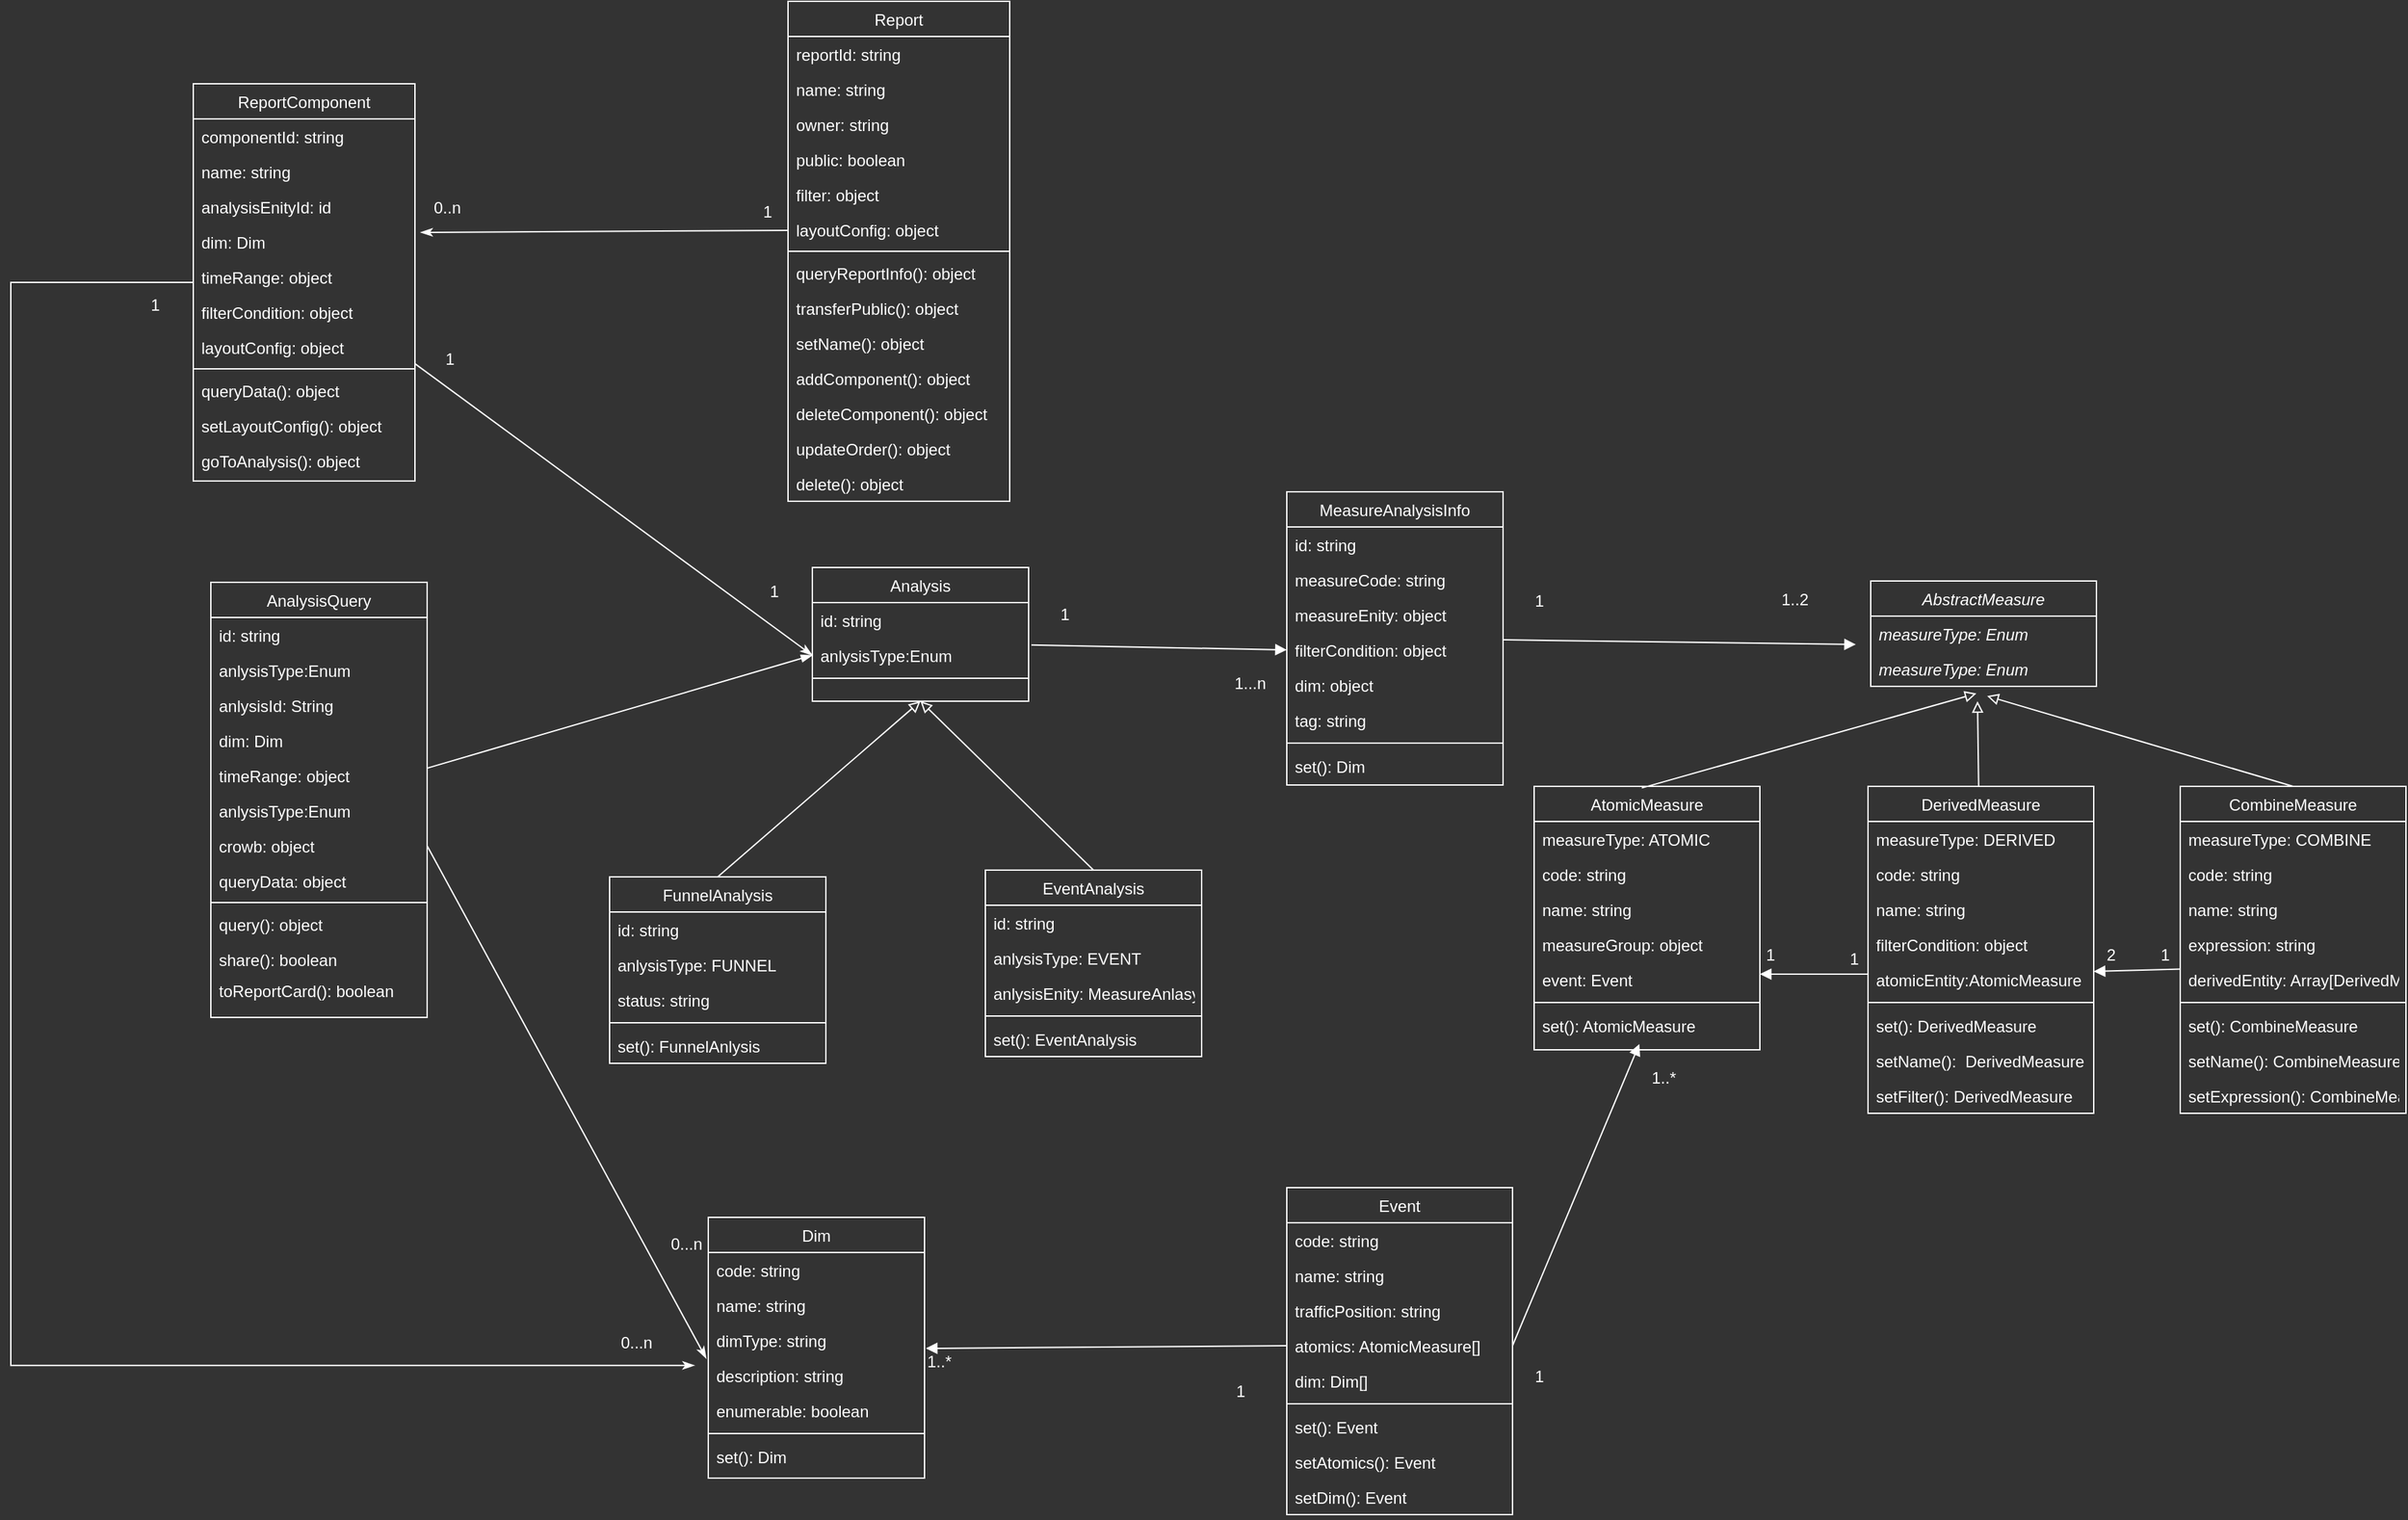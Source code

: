 <mxfile version="14.7.6" type="github" pages="3">
  <diagram id="C5RBs43oDa-KdzZeNtuy" name="Page-1">
    <mxGraphModel dx="5429" dy="3686" grid="0" gridSize="10" guides="1" tooltips="1" connect="1" arrows="1" fold="1" page="1" pageScale="1" pageWidth="4827" pageHeight="4869" background="#333333" math="0" shadow="0">
      <root>
        <mxCell id="WIyWlLk6GJQsqaUBKTNV-0" />
        <mxCell id="WIyWlLk6GJQsqaUBKTNV-1" parent="WIyWlLk6GJQsqaUBKTNV-0" />
        <mxCell id="zkfFHV4jXpPFQw0GAbJ--17" value="Dim" style="swimlane;fontStyle=0;align=center;verticalAlign=top;childLayout=stackLayout;horizontal=1;startSize=26;horizontalStack=0;resizeParent=1;resizeLast=0;collapsible=1;marginBottom=0;rounded=0;shadow=0;strokeWidth=1;fontColor=#FFFFFF;strokeColor=#FFFFFF;fillColor=none;" parent="WIyWlLk6GJQsqaUBKTNV-1" vertex="1">
          <mxGeometry x="1657" y="1851" width="160" height="193" as="geometry">
            <mxRectangle x="550" y="140" width="160" height="26" as="alternateBounds" />
          </mxGeometry>
        </mxCell>
        <mxCell id="zkfFHV4jXpPFQw0GAbJ--18" value="code: string" style="text;align=left;verticalAlign=top;spacingLeft=4;spacingRight=4;overflow=hidden;rotatable=0;points=[[0,0.5],[1,0.5]];portConstraint=eastwest;fontColor=#FFFFFF;" parent="zkfFHV4jXpPFQw0GAbJ--17" vertex="1">
          <mxGeometry y="26" width="160" height="26" as="geometry" />
        </mxCell>
        <mxCell id="zkfFHV4jXpPFQw0GAbJ--19" value="name: string" style="text;align=left;verticalAlign=top;spacingLeft=4;spacingRight=4;overflow=hidden;rotatable=0;points=[[0,0.5],[1,0.5]];portConstraint=eastwest;rounded=0;shadow=0;html=0;fontColor=#FFFFFF;" parent="zkfFHV4jXpPFQw0GAbJ--17" vertex="1">
          <mxGeometry y="52" width="160" height="26" as="geometry" />
        </mxCell>
        <mxCell id="zkfFHV4jXpPFQw0GAbJ--20" value="dimType: string" style="text;align=left;verticalAlign=top;spacingLeft=4;spacingRight=4;overflow=hidden;rotatable=0;points=[[0,0.5],[1,0.5]];portConstraint=eastwest;rounded=0;shadow=0;html=0;fontColor=#FFFFFF;" parent="zkfFHV4jXpPFQw0GAbJ--17" vertex="1">
          <mxGeometry y="78" width="160" height="26" as="geometry" />
        </mxCell>
        <mxCell id="zkfFHV4jXpPFQw0GAbJ--21" value="description: string" style="text;align=left;verticalAlign=top;spacingLeft=4;spacingRight=4;overflow=hidden;rotatable=0;points=[[0,0.5],[1,0.5]];portConstraint=eastwest;rounded=0;shadow=0;html=0;fontColor=#FFFFFF;" parent="zkfFHV4jXpPFQw0GAbJ--17" vertex="1">
          <mxGeometry y="104" width="160" height="26" as="geometry" />
        </mxCell>
        <mxCell id="zkfFHV4jXpPFQw0GAbJ--22" value="enumerable: boolean" style="text;align=left;verticalAlign=top;spacingLeft=4;spacingRight=4;overflow=hidden;rotatable=0;points=[[0,0.5],[1,0.5]];portConstraint=eastwest;rounded=0;shadow=0;html=0;fontColor=#FFFFFF;" parent="zkfFHV4jXpPFQw0GAbJ--17" vertex="1">
          <mxGeometry y="130" width="160" height="26" as="geometry" />
        </mxCell>
        <mxCell id="zkfFHV4jXpPFQw0GAbJ--23" value="" style="line;html=1;strokeWidth=1;align=left;verticalAlign=middle;spacingTop=-1;spacingLeft=3;spacingRight=3;rotatable=0;labelPosition=right;points=[];portConstraint=eastwest;fontColor=#FFFFFF;strokeColor=#FFFFFF;" parent="zkfFHV4jXpPFQw0GAbJ--17" vertex="1">
          <mxGeometry y="156" width="160" height="8" as="geometry" />
        </mxCell>
        <mxCell id="zkfFHV4jXpPFQw0GAbJ--25" value="set(): Dim" style="text;align=left;verticalAlign=top;spacingLeft=4;spacingRight=4;overflow=hidden;rotatable=0;points=[[0,0.5],[1,0.5]];portConstraint=eastwest;fontColor=#FFFFFF;" parent="zkfFHV4jXpPFQw0GAbJ--17" vertex="1">
          <mxGeometry y="164" width="160" height="26" as="geometry" />
        </mxCell>
        <mxCell id="EBYmS5xXXLun_0fUrUWN-65" style="edgeStyle=none;rounded=0;orthogonalLoop=1;jettySize=auto;html=1;fontColor=#FFFFFF;endArrow=block;endFill=1;strokeColor=#FFFFFF;exitX=0;exitY=0.5;exitDx=0;exitDy=0;entryX=0.25;entryY=0;entryDx=0;entryDy=0;" edge="1" parent="WIyWlLk6GJQsqaUBKTNV-1" source="EBYmS5xXXLun_0fUrUWN-45" target="EBYmS5xXXLun_0fUrUWN-68">
          <mxGeometry relative="1" as="geometry">
            <mxPoint x="1964" y="1788" as="targetPoint" />
          </mxGeometry>
        </mxCell>
        <mxCell id="EBYmS5xXXLun_0fUrUWN-66" style="edgeStyle=none;rounded=0;orthogonalLoop=1;jettySize=auto;html=1;fontColor=#FFFFFF;endArrow=block;endFill=1;strokeColor=#FFFFFF;exitX=1;exitY=0.5;exitDx=0;exitDy=0;entryX=0.466;entryY=1.028;entryDx=0;entryDy=0;entryPerimeter=0;" edge="1" parent="WIyWlLk6GJQsqaUBKTNV-1" source="EBYmS5xXXLun_0fUrUWN-45" target="EBYmS5xXXLun_0fUrUWN-16">
          <mxGeometry relative="1" as="geometry">
            <mxPoint x="2340" y="1731" as="targetPoint" />
          </mxGeometry>
        </mxCell>
        <mxCell id="EBYmS5xXXLun_0fUrUWN-41" value="Event" style="swimlane;fontStyle=0;align=center;verticalAlign=top;childLayout=stackLayout;horizontal=1;startSize=26;horizontalStack=0;resizeParent=1;resizeLast=0;collapsible=1;marginBottom=0;rounded=0;shadow=0;strokeWidth=1;fontColor=#FFFFFF;strokeColor=#FFFFFF;fillColor=none;" vertex="1" parent="WIyWlLk6GJQsqaUBKTNV-1">
          <mxGeometry x="2085" y="1829" width="167" height="242" as="geometry">
            <mxRectangle x="550" y="140" width="160" height="26" as="alternateBounds" />
          </mxGeometry>
        </mxCell>
        <mxCell id="EBYmS5xXXLun_0fUrUWN-43" value="code: string" style="text;align=left;verticalAlign=top;spacingLeft=4;spacingRight=4;overflow=hidden;rotatable=0;points=[[0,0.5],[1,0.5]];portConstraint=eastwest;rounded=0;shadow=0;html=0;fontColor=#FFFFFF;" vertex="1" parent="EBYmS5xXXLun_0fUrUWN-41">
          <mxGeometry y="26" width="167" height="26" as="geometry" />
        </mxCell>
        <mxCell id="EBYmS5xXXLun_0fUrUWN-44" value="name: string" style="text;align=left;verticalAlign=top;spacingLeft=4;spacingRight=4;overflow=hidden;rotatable=0;points=[[0,0.5],[1,0.5]];portConstraint=eastwest;rounded=0;shadow=0;html=0;fontColor=#FFFFFF;" vertex="1" parent="EBYmS5xXXLun_0fUrUWN-41">
          <mxGeometry y="52" width="167" height="26" as="geometry" />
        </mxCell>
        <mxCell id="EBYmS5xXXLun_0fUrUWN-42" value="trafficPosition: string" style="text;align=left;verticalAlign=top;spacingLeft=4;spacingRight=4;overflow=hidden;rotatable=0;points=[[0,0.5],[1,0.5]];portConstraint=eastwest;rounded=0;shadow=0;html=0;fontColor=#FFFFFF;" vertex="1" parent="EBYmS5xXXLun_0fUrUWN-41">
          <mxGeometry y="78" width="167" height="26" as="geometry" />
        </mxCell>
        <mxCell id="EBYmS5xXXLun_0fUrUWN-45" value="atomics: AtomicMeasure[]" style="text;align=left;verticalAlign=top;spacingLeft=4;spacingRight=4;overflow=hidden;rotatable=0;points=[[0,0.5],[1,0.5]];portConstraint=eastwest;rounded=0;shadow=0;html=0;fontColor=#FFFFFF;" vertex="1" parent="EBYmS5xXXLun_0fUrUWN-41">
          <mxGeometry y="104" width="167" height="26" as="geometry" />
        </mxCell>
        <mxCell id="EBYmS5xXXLun_0fUrUWN-46" value="dim: Dim[]" style="text;align=left;verticalAlign=top;spacingLeft=4;spacingRight=4;overflow=hidden;rotatable=0;points=[[0,0.5],[1,0.5]];portConstraint=eastwest;rounded=0;shadow=0;html=0;fontColor=#FFFFFF;" vertex="1" parent="EBYmS5xXXLun_0fUrUWN-41">
          <mxGeometry y="130" width="167" height="26" as="geometry" />
        </mxCell>
        <mxCell id="EBYmS5xXXLun_0fUrUWN-47" value="" style="line;html=1;strokeWidth=1;align=left;verticalAlign=middle;spacingTop=-1;spacingLeft=3;spacingRight=3;rotatable=0;labelPosition=right;points=[];portConstraint=eastwest;fontColor=#FFFFFF;strokeColor=#FFFFFF;" vertex="1" parent="EBYmS5xXXLun_0fUrUWN-41">
          <mxGeometry y="156" width="167" height="8" as="geometry" />
        </mxCell>
        <mxCell id="EBYmS5xXXLun_0fUrUWN-48" value="set(): Event" style="text;align=left;verticalAlign=top;spacingLeft=4;spacingRight=4;overflow=hidden;rotatable=0;points=[[0,0.5],[1,0.5]];portConstraint=eastwest;fontColor=#FFFFFF;" vertex="1" parent="EBYmS5xXXLun_0fUrUWN-41">
          <mxGeometry y="164" width="167" height="26" as="geometry" />
        </mxCell>
        <mxCell id="EBYmS5xXXLun_0fUrUWN-49" value="setAtomics(): Event" style="text;align=left;verticalAlign=top;spacingLeft=4;spacingRight=4;overflow=hidden;rotatable=0;points=[[0,0.5],[1,0.5]];portConstraint=eastwest;fontColor=#FFFFFF;" vertex="1" parent="EBYmS5xXXLun_0fUrUWN-41">
          <mxGeometry y="190" width="167" height="26" as="geometry" />
        </mxCell>
        <mxCell id="EBYmS5xXXLun_0fUrUWN-50" value="setDim(): Event" style="text;align=left;verticalAlign=top;spacingLeft=4;spacingRight=4;overflow=hidden;rotatable=0;points=[[0,0.5],[1,0.5]];portConstraint=eastwest;fontColor=#FFFFFF;" vertex="1" parent="EBYmS5xXXLun_0fUrUWN-41">
          <mxGeometry y="216" width="167" height="26" as="geometry" />
        </mxCell>
        <mxCell id="EBYmS5xXXLun_0fUrUWN-63" value="" style="group" vertex="1" connectable="0" parent="WIyWlLk6GJQsqaUBKTNV-1">
          <mxGeometry x="2268" y="1402" width="645" height="372" as="geometry" />
        </mxCell>
        <mxCell id="EBYmS5xXXLun_0fUrUWN-0" value="AbstractMeasure" style="swimlane;fontStyle=2;align=center;verticalAlign=top;childLayout=stackLayout;horizontal=1;startSize=26;horizontalStack=0;resizeParent=1;resizeLast=0;collapsible=1;marginBottom=0;rounded=0;shadow=0;strokeWidth=1;fontColor=#FFFFFF;strokeColor=#FFFFFF;fillColor=none;" vertex="1" parent="EBYmS5xXXLun_0fUrUWN-63">
          <mxGeometry x="249" y="-22" width="167" height="78" as="geometry">
            <mxRectangle x="550" y="140" width="160" height="26" as="alternateBounds" />
          </mxGeometry>
        </mxCell>
        <mxCell id="EBYmS5xXXLun_0fUrUWN-64" value="measureType: Enum" style="text;align=left;verticalAlign=top;spacingLeft=4;spacingRight=4;overflow=hidden;rotatable=0;points=[[0,0.5],[1,0.5]];portConstraint=eastwest;fontColor=#FFFFFF;fontStyle=2" vertex="1" parent="EBYmS5xXXLun_0fUrUWN-0">
          <mxGeometry y="26" width="167" height="26" as="geometry" />
        </mxCell>
        <mxCell id="EBYmS5xXXLun_0fUrUWN-1" value="measureType: Enum" style="text;align=left;verticalAlign=top;spacingLeft=4;spacingRight=4;overflow=hidden;rotatable=0;points=[[0,0.5],[1,0.5]];portConstraint=eastwest;fontColor=#FFFFFF;fontStyle=2" vertex="1" parent="EBYmS5xXXLun_0fUrUWN-0">
          <mxGeometry y="52" width="167" height="26" as="geometry" />
        </mxCell>
        <mxCell id="EBYmS5xXXLun_0fUrUWN-51" style="rounded=0;orthogonalLoop=1;jettySize=auto;html=1;fontColor=#FFFFFF;strokeColor=#FFFFFF;endArrow=block;endFill=0;exitX=0.477;exitY=0.006;exitDx=0;exitDy=0;exitPerimeter=0;" edge="1" parent="EBYmS5xXXLun_0fUrUWN-63" source="EBYmS5xXXLun_0fUrUWN-9">
          <mxGeometry relative="1" as="geometry">
            <mxPoint x="327.143" y="61.292" as="targetPoint" />
          </mxGeometry>
        </mxCell>
        <mxCell id="EBYmS5xXXLun_0fUrUWN-9" value="AtomicMeasure" style="swimlane;fontStyle=0;align=center;verticalAlign=top;childLayout=stackLayout;horizontal=1;startSize=26;horizontalStack=0;resizeParent=1;resizeLast=0;collapsible=1;marginBottom=0;rounded=0;shadow=0;strokeWidth=1;fontColor=#FFFFFF;strokeColor=#FFFFFF;fillColor=none;" vertex="1" parent="EBYmS5xXXLun_0fUrUWN-63">
          <mxGeometry y="130" width="167" height="195" as="geometry">
            <mxRectangle x="550" y="140" width="160" height="26" as="alternateBounds" />
          </mxGeometry>
        </mxCell>
        <mxCell id="EBYmS5xXXLun_0fUrUWN-12" value="measureType: ATOMIC" style="text;align=left;verticalAlign=top;spacingLeft=4;spacingRight=4;overflow=hidden;rotatable=0;points=[[0,0.5],[1,0.5]];portConstraint=eastwest;rounded=0;shadow=0;html=0;fontColor=#FFFFFF;" vertex="1" parent="EBYmS5xXXLun_0fUrUWN-9">
          <mxGeometry y="26" width="167" height="26" as="geometry" />
        </mxCell>
        <mxCell id="EBYmS5xXXLun_0fUrUWN-13" value="code: string" style="text;align=left;verticalAlign=top;spacingLeft=4;spacingRight=4;overflow=hidden;rotatable=0;points=[[0,0.5],[1,0.5]];portConstraint=eastwest;rounded=0;shadow=0;html=0;fontColor=#FFFFFF;" vertex="1" parent="EBYmS5xXXLun_0fUrUWN-9">
          <mxGeometry y="52" width="167" height="26" as="geometry" />
        </mxCell>
        <mxCell id="EBYmS5xXXLun_0fUrUWN-14" value="name: string" style="text;align=left;verticalAlign=top;spacingLeft=4;spacingRight=4;overflow=hidden;rotatable=0;points=[[0,0.5],[1,0.5]];portConstraint=eastwest;rounded=0;shadow=0;html=0;fontColor=#FFFFFF;" vertex="1" parent="EBYmS5xXXLun_0fUrUWN-9">
          <mxGeometry y="78" width="167" height="26" as="geometry" />
        </mxCell>
        <mxCell id="EBYmS5xXXLun_0fUrUWN-19" value="measureGroup: object" style="text;align=left;verticalAlign=top;spacingLeft=4;spacingRight=4;overflow=hidden;rotatable=0;points=[[0,0.5],[1,0.5]];portConstraint=eastwest;rounded=0;shadow=0;html=0;fontColor=#FFFFFF;" vertex="1" parent="EBYmS5xXXLun_0fUrUWN-9">
          <mxGeometry y="104" width="167" height="26" as="geometry" />
        </mxCell>
        <mxCell id="EBYmS5xXXLun_0fUrUWN-20" value="event: Event" style="text;align=left;verticalAlign=top;spacingLeft=4;spacingRight=4;overflow=hidden;rotatable=0;points=[[0,0.5],[1,0.5]];portConstraint=eastwest;rounded=0;shadow=0;html=0;fontColor=#FFFFFF;" vertex="1" parent="EBYmS5xXXLun_0fUrUWN-9">
          <mxGeometry y="130" width="167" height="26" as="geometry" />
        </mxCell>
        <mxCell id="EBYmS5xXXLun_0fUrUWN-15" value="" style="line;html=1;strokeWidth=1;align=left;verticalAlign=middle;spacingTop=-1;spacingLeft=3;spacingRight=3;rotatable=0;labelPosition=right;points=[];portConstraint=eastwest;fontColor=#FFFFFF;strokeColor=#FFFFFF;" vertex="1" parent="EBYmS5xXXLun_0fUrUWN-9">
          <mxGeometry y="156" width="167" height="8" as="geometry" />
        </mxCell>
        <mxCell id="EBYmS5xXXLun_0fUrUWN-16" value="set(): AtomicMeasure" style="text;align=left;verticalAlign=top;spacingLeft=4;spacingRight=4;overflow=hidden;rotatable=0;points=[[0,0.5],[1,0.5]];portConstraint=eastwest;fontColor=#FFFFFF;" vertex="1" parent="EBYmS5xXXLun_0fUrUWN-9">
          <mxGeometry y="164" width="167" height="26" as="geometry" />
        </mxCell>
        <mxCell id="EBYmS5xXXLun_0fUrUWN-52" style="edgeStyle=none;rounded=0;orthogonalLoop=1;jettySize=auto;html=1;fontColor=#FFFFFF;endArrow=block;endFill=0;strokeColor=#FFFFFF;" edge="1" parent="EBYmS5xXXLun_0fUrUWN-63" source="EBYmS5xXXLun_0fUrUWN-21">
          <mxGeometry relative="1" as="geometry">
            <mxPoint x="328" y="67" as="targetPoint" />
          </mxGeometry>
        </mxCell>
        <mxCell id="EBYmS5xXXLun_0fUrUWN-21" value="DerivedMeasure" style="swimlane;fontStyle=0;align=center;verticalAlign=top;childLayout=stackLayout;horizontal=1;startSize=26;horizontalStack=0;resizeParent=1;resizeLast=0;collapsible=1;marginBottom=0;rounded=0;shadow=0;strokeWidth=1;fontColor=#FFFFFF;strokeColor=#FFFFFF;fillColor=none;" vertex="1" parent="EBYmS5xXXLun_0fUrUWN-63">
          <mxGeometry x="247" y="130" width="167" height="242" as="geometry">
            <mxRectangle x="550" y="140" width="160" height="26" as="alternateBounds" />
          </mxGeometry>
        </mxCell>
        <mxCell id="EBYmS5xXXLun_0fUrUWN-22" value="measureType: DERIVED" style="text;align=left;verticalAlign=top;spacingLeft=4;spacingRight=4;overflow=hidden;rotatable=0;points=[[0,0.5],[1,0.5]];portConstraint=eastwest;rounded=0;shadow=0;html=0;fontColor=#FFFFFF;" vertex="1" parent="EBYmS5xXXLun_0fUrUWN-21">
          <mxGeometry y="26" width="167" height="26" as="geometry" />
        </mxCell>
        <mxCell id="EBYmS5xXXLun_0fUrUWN-23" value="code: string" style="text;align=left;verticalAlign=top;spacingLeft=4;spacingRight=4;overflow=hidden;rotatable=0;points=[[0,0.5],[1,0.5]];portConstraint=eastwest;rounded=0;shadow=0;html=0;fontColor=#FFFFFF;" vertex="1" parent="EBYmS5xXXLun_0fUrUWN-21">
          <mxGeometry y="52" width="167" height="26" as="geometry" />
        </mxCell>
        <mxCell id="EBYmS5xXXLun_0fUrUWN-24" value="name: string" style="text;align=left;verticalAlign=top;spacingLeft=4;spacingRight=4;overflow=hidden;rotatable=0;points=[[0,0.5],[1,0.5]];portConstraint=eastwest;rounded=0;shadow=0;html=0;fontColor=#FFFFFF;" vertex="1" parent="EBYmS5xXXLun_0fUrUWN-21">
          <mxGeometry y="78" width="167" height="26" as="geometry" />
        </mxCell>
        <mxCell id="EBYmS5xXXLun_0fUrUWN-26" value="filterCondition: object" style="text;align=left;verticalAlign=top;spacingLeft=4;spacingRight=4;overflow=hidden;rotatable=0;points=[[0,0.5],[1,0.5]];portConstraint=eastwest;rounded=0;shadow=0;html=0;fontColor=#FFFFFF;" vertex="1" parent="EBYmS5xXXLun_0fUrUWN-21">
          <mxGeometry y="104" width="167" height="26" as="geometry" />
        </mxCell>
        <mxCell id="EBYmS5xXXLun_0fUrUWN-25" value="atomicEntity:AtomicMeasure" style="text;align=left;verticalAlign=top;spacingLeft=4;spacingRight=4;overflow=hidden;rotatable=0;points=[[0,0.5],[1,0.5]];portConstraint=eastwest;rounded=0;shadow=0;html=0;fontColor=#FFFFFF;" vertex="1" parent="EBYmS5xXXLun_0fUrUWN-21">
          <mxGeometry y="130" width="167" height="26" as="geometry" />
        </mxCell>
        <mxCell id="EBYmS5xXXLun_0fUrUWN-27" value="" style="line;html=1;strokeWidth=1;align=left;verticalAlign=middle;spacingTop=-1;spacingLeft=3;spacingRight=3;rotatable=0;labelPosition=right;points=[];portConstraint=eastwest;fontColor=#FFFFFF;strokeColor=#FFFFFF;" vertex="1" parent="EBYmS5xXXLun_0fUrUWN-21">
          <mxGeometry y="156" width="167" height="8" as="geometry" />
        </mxCell>
        <mxCell id="EBYmS5xXXLun_0fUrUWN-28" value="set(): DerivedMeasure" style="text;align=left;verticalAlign=top;spacingLeft=4;spacingRight=4;overflow=hidden;rotatable=0;points=[[0,0.5],[1,0.5]];portConstraint=eastwest;fontColor=#FFFFFF;" vertex="1" parent="EBYmS5xXXLun_0fUrUWN-21">
          <mxGeometry y="164" width="167" height="26" as="geometry" />
        </mxCell>
        <mxCell id="EBYmS5xXXLun_0fUrUWN-30" value="setName():  DerivedMeasure" style="text;align=left;verticalAlign=top;spacingLeft=4;spacingRight=4;overflow=hidden;rotatable=0;points=[[0,0.5],[1,0.5]];portConstraint=eastwest;fontColor=#FFFFFF;" vertex="1" parent="EBYmS5xXXLun_0fUrUWN-21">
          <mxGeometry y="190" width="167" height="26" as="geometry" />
        </mxCell>
        <mxCell id="EBYmS5xXXLun_0fUrUWN-29" value="setFilter(): DerivedMeasure" style="text;align=left;verticalAlign=top;spacingLeft=4;spacingRight=4;overflow=hidden;rotatable=0;points=[[0,0.5],[1,0.5]];portConstraint=eastwest;fontColor=#FFFFFF;" vertex="1" parent="EBYmS5xXXLun_0fUrUWN-21">
          <mxGeometry y="216" width="167" height="26" as="geometry" />
        </mxCell>
        <mxCell id="EBYmS5xXXLun_0fUrUWN-53" style="edgeStyle=none;rounded=0;orthogonalLoop=1;jettySize=auto;html=1;fontColor=#FFFFFF;endArrow=block;endFill=0;strokeColor=#FFFFFF;exitX=0.5;exitY=0;exitDx=0;exitDy=0;" edge="1" parent="EBYmS5xXXLun_0fUrUWN-63" source="EBYmS5xXXLun_0fUrUWN-31">
          <mxGeometry relative="1" as="geometry">
            <mxPoint x="335.143" y="63.15" as="targetPoint" />
          </mxGeometry>
        </mxCell>
        <mxCell id="EBYmS5xXXLun_0fUrUWN-31" value="CombineMeasure" style="swimlane;fontStyle=0;align=center;verticalAlign=top;childLayout=stackLayout;horizontal=1;startSize=26;horizontalStack=0;resizeParent=1;resizeLast=0;collapsible=1;marginBottom=0;rounded=0;shadow=0;strokeWidth=1;fontColor=#FFFFFF;strokeColor=#FFFFFF;fillColor=none;" vertex="1" parent="EBYmS5xXXLun_0fUrUWN-63">
          <mxGeometry x="478" y="130" width="167" height="242" as="geometry">
            <mxRectangle x="550" y="140" width="160" height="26" as="alternateBounds" />
          </mxGeometry>
        </mxCell>
        <mxCell id="EBYmS5xXXLun_0fUrUWN-32" value="measureType: COMBINE" style="text;align=left;verticalAlign=top;spacingLeft=4;spacingRight=4;overflow=hidden;rotatable=0;points=[[0,0.5],[1,0.5]];portConstraint=eastwest;rounded=0;shadow=0;html=0;fontColor=#FFFFFF;" vertex="1" parent="EBYmS5xXXLun_0fUrUWN-31">
          <mxGeometry y="26" width="167" height="26" as="geometry" />
        </mxCell>
        <mxCell id="EBYmS5xXXLun_0fUrUWN-33" value="code: string" style="text;align=left;verticalAlign=top;spacingLeft=4;spacingRight=4;overflow=hidden;rotatable=0;points=[[0,0.5],[1,0.5]];portConstraint=eastwest;rounded=0;shadow=0;html=0;fontColor=#FFFFFF;" vertex="1" parent="EBYmS5xXXLun_0fUrUWN-31">
          <mxGeometry y="52" width="167" height="26" as="geometry" />
        </mxCell>
        <mxCell id="EBYmS5xXXLun_0fUrUWN-34" value="name: string" style="text;align=left;verticalAlign=top;spacingLeft=4;spacingRight=4;overflow=hidden;rotatable=0;points=[[0,0.5],[1,0.5]];portConstraint=eastwest;rounded=0;shadow=0;html=0;fontColor=#FFFFFF;" vertex="1" parent="EBYmS5xXXLun_0fUrUWN-31">
          <mxGeometry y="78" width="167" height="26" as="geometry" />
        </mxCell>
        <mxCell id="EBYmS5xXXLun_0fUrUWN-35" value="expression: string" style="text;align=left;verticalAlign=top;spacingLeft=4;spacingRight=4;overflow=hidden;rotatable=0;points=[[0,0.5],[1,0.5]];portConstraint=eastwest;rounded=0;shadow=0;html=0;fontColor=#FFFFFF;" vertex="1" parent="EBYmS5xXXLun_0fUrUWN-31">
          <mxGeometry y="104" width="167" height="26" as="geometry" />
        </mxCell>
        <mxCell id="EBYmS5xXXLun_0fUrUWN-36" value="derivedEntity: Array[DerivedMeasure]&#xa;" style="text;align=left;verticalAlign=top;spacingLeft=4;spacingRight=4;overflow=hidden;rotatable=0;points=[[0,0.5],[1,0.5]];portConstraint=eastwest;rounded=0;shadow=0;html=0;fontColor=#FFFFFF;" vertex="1" parent="EBYmS5xXXLun_0fUrUWN-31">
          <mxGeometry y="130" width="167" height="26" as="geometry" />
        </mxCell>
        <mxCell id="EBYmS5xXXLun_0fUrUWN-37" value="" style="line;html=1;strokeWidth=1;align=left;verticalAlign=middle;spacingTop=-1;spacingLeft=3;spacingRight=3;rotatable=0;labelPosition=right;points=[];portConstraint=eastwest;fontColor=#FFFFFF;strokeColor=#FFFFFF;" vertex="1" parent="EBYmS5xXXLun_0fUrUWN-31">
          <mxGeometry y="156" width="167" height="8" as="geometry" />
        </mxCell>
        <mxCell id="EBYmS5xXXLun_0fUrUWN-38" value="set(): CombineMeasure" style="text;align=left;verticalAlign=top;spacingLeft=4;spacingRight=4;overflow=hidden;rotatable=0;points=[[0,0.5],[1,0.5]];portConstraint=eastwest;fontColor=#FFFFFF;" vertex="1" parent="EBYmS5xXXLun_0fUrUWN-31">
          <mxGeometry y="164" width="167" height="26" as="geometry" />
        </mxCell>
        <mxCell id="EBYmS5xXXLun_0fUrUWN-39" value="setName(): CombineMeasure" style="text;align=left;verticalAlign=top;spacingLeft=4;spacingRight=4;overflow=hidden;rotatable=0;points=[[0,0.5],[1,0.5]];portConstraint=eastwest;fontColor=#FFFFFF;" vertex="1" parent="EBYmS5xXXLun_0fUrUWN-31">
          <mxGeometry y="190" width="167" height="26" as="geometry" />
        </mxCell>
        <mxCell id="EBYmS5xXXLun_0fUrUWN-40" value="setExpression(): CombineMeasure" style="text;align=left;verticalAlign=top;spacingLeft=4;spacingRight=4;overflow=hidden;rotatable=0;points=[[0,0.5],[1,0.5]];portConstraint=eastwest;fontColor=#FFFFFF;" vertex="1" parent="EBYmS5xXXLun_0fUrUWN-31">
          <mxGeometry y="216" width="167" height="26" as="geometry" />
        </mxCell>
        <mxCell id="EBYmS5xXXLun_0fUrUWN-54" style="edgeStyle=none;rounded=0;orthogonalLoop=1;jettySize=auto;html=1;entryX=1;entryY=0.5;entryDx=0;entryDy=0;fontColor=#FFFFFF;endArrow=block;endFill=1;strokeColor=#FFFFFF;" edge="1" parent="EBYmS5xXXLun_0fUrUWN-63">
          <mxGeometry relative="1" as="geometry">
            <mxPoint x="478" y="265.264" as="sourcePoint" />
            <mxPoint x="414" y="267" as="targetPoint" />
          </mxGeometry>
        </mxCell>
        <mxCell id="EBYmS5xXXLun_0fUrUWN-58" style="edgeStyle=none;rounded=0;orthogonalLoop=1;jettySize=auto;html=1;exitX=0;exitY=0.5;exitDx=0;exitDy=0;entryX=1;entryY=0.5;entryDx=0;entryDy=0;fontColor=#FFFFFF;endArrow=block;endFill=1;strokeColor=#FFFFFF;" edge="1" parent="EBYmS5xXXLun_0fUrUWN-63">
          <mxGeometry relative="1" as="geometry">
            <mxPoint x="247" y="269" as="sourcePoint" />
            <mxPoint x="167" y="269" as="targetPoint" />
          </mxGeometry>
        </mxCell>
        <mxCell id="EBYmS5xXXLun_0fUrUWN-59" value="1" style="text;html=1;strokeColor=none;fillColor=none;align=center;verticalAlign=middle;whiteSpace=wrap;rounded=0;fontColor=#FFFFFF;" vertex="1" parent="EBYmS5xXXLun_0fUrUWN-63">
          <mxGeometry x="447" y="245" width="40" height="20" as="geometry" />
        </mxCell>
        <mxCell id="EBYmS5xXXLun_0fUrUWN-60" value="2" style="text;html=1;strokeColor=none;fillColor=none;align=center;verticalAlign=middle;whiteSpace=wrap;rounded=0;fontColor=#FFFFFF;" vertex="1" parent="EBYmS5xXXLun_0fUrUWN-63">
          <mxGeometry x="407" y="245" width="40" height="20" as="geometry" />
        </mxCell>
        <mxCell id="EBYmS5xXXLun_0fUrUWN-61" value="1" style="text;html=1;strokeColor=none;fillColor=none;align=center;verticalAlign=middle;whiteSpace=wrap;rounded=0;fontColor=#FFFFFF;" vertex="1" parent="EBYmS5xXXLun_0fUrUWN-63">
          <mxGeometry x="155" y="245" width="40" height="20" as="geometry" />
        </mxCell>
        <mxCell id="EBYmS5xXXLun_0fUrUWN-62" value="1" style="text;html=1;strokeColor=none;fillColor=none;align=center;verticalAlign=middle;whiteSpace=wrap;rounded=0;fontColor=#FFFFFF;" vertex="1" parent="EBYmS5xXXLun_0fUrUWN-63">
          <mxGeometry x="217" y="248" width="40" height="20" as="geometry" />
        </mxCell>
        <mxCell id="EBYmS5xXXLun_0fUrUWN-70" value="1..*" style="text;html=1;strokeColor=none;fillColor=none;align=center;verticalAlign=middle;whiteSpace=wrap;rounded=0;fontColor=#FFFFFF;" vertex="1" parent="EBYmS5xXXLun_0fUrUWN-63">
          <mxGeometry x="76" y="336" width="40" height="20" as="geometry" />
        </mxCell>
        <mxCell id="EBYmS5xXXLun_0fUrUWN-67" value="1" style="text;html=1;strokeColor=none;fillColor=none;align=center;verticalAlign=middle;whiteSpace=wrap;rounded=0;fontColor=#FFFFFF;" vertex="1" parent="WIyWlLk6GJQsqaUBKTNV-1">
          <mxGeometry x="2031" y="1970" width="40" height="20" as="geometry" />
        </mxCell>
        <mxCell id="EBYmS5xXXLun_0fUrUWN-68" value="1..*" style="text;html=1;strokeColor=none;fillColor=none;align=center;verticalAlign=middle;whiteSpace=wrap;rounded=0;fontColor=#FFFFFF;" vertex="1" parent="WIyWlLk6GJQsqaUBKTNV-1">
          <mxGeometry x="1808" y="1948" width="40" height="20" as="geometry" />
        </mxCell>
        <mxCell id="EBYmS5xXXLun_0fUrUWN-69" value="1" style="text;html=1;strokeColor=none;fillColor=none;align=center;verticalAlign=middle;whiteSpace=wrap;rounded=0;fontColor=#FFFFFF;" vertex="1" parent="WIyWlLk6GJQsqaUBKTNV-1">
          <mxGeometry x="2252" y="1959" width="40" height="20" as="geometry" />
        </mxCell>
        <mxCell id="EBYmS5xXXLun_0fUrUWN-85" style="edgeStyle=none;rounded=0;orthogonalLoop=1;jettySize=auto;html=1;fontColor=#FFFFFF;endArrow=block;endFill=1;strokeColor=#FFFFFF;" edge="1" parent="WIyWlLk6GJQsqaUBKTNV-1" source="EBYmS5xXXLun_0fUrUWN-71">
          <mxGeometry relative="1" as="geometry">
            <mxPoint x="2506" y="1427" as="targetPoint" />
          </mxGeometry>
        </mxCell>
        <mxCell id="EBYmS5xXXLun_0fUrUWN-71" value="MeasureAnalysisInfo" style="swimlane;fontStyle=0;align=center;verticalAlign=top;childLayout=stackLayout;horizontal=1;startSize=26;horizontalStack=0;resizeParent=1;resizeLast=0;collapsible=1;marginBottom=0;rounded=0;shadow=0;strokeWidth=1;fontColor=#FFFFFF;strokeColor=#FFFFFF;fillColor=none;" vertex="1" parent="WIyWlLk6GJQsqaUBKTNV-1">
          <mxGeometry x="2085" y="1314" width="160" height="217" as="geometry">
            <mxRectangle x="550" y="140" width="160" height="26" as="alternateBounds" />
          </mxGeometry>
        </mxCell>
        <mxCell id="EBYmS5xXXLun_0fUrUWN-72" value="id: string" style="text;align=left;verticalAlign=top;spacingLeft=4;spacingRight=4;overflow=hidden;rotatable=0;points=[[0,0.5],[1,0.5]];portConstraint=eastwest;fontColor=#FFFFFF;" vertex="1" parent="EBYmS5xXXLun_0fUrUWN-71">
          <mxGeometry y="26" width="160" height="26" as="geometry" />
        </mxCell>
        <mxCell id="EBYmS5xXXLun_0fUrUWN-73" value="measureCode: string" style="text;align=left;verticalAlign=top;spacingLeft=4;spacingRight=4;overflow=hidden;rotatable=0;points=[[0,0.5],[1,0.5]];portConstraint=eastwest;rounded=0;shadow=0;html=0;fontColor=#FFFFFF;" vertex="1" parent="EBYmS5xXXLun_0fUrUWN-71">
          <mxGeometry y="52" width="160" height="26" as="geometry" />
        </mxCell>
        <mxCell id="EBYmS5xXXLun_0fUrUWN-79" value="measureEnity: object" style="text;align=left;verticalAlign=top;spacingLeft=4;spacingRight=4;overflow=hidden;rotatable=0;points=[[0,0.5],[1,0.5]];portConstraint=eastwest;rounded=0;shadow=0;html=0;fontColor=#FFFFFF;" vertex="1" parent="EBYmS5xXXLun_0fUrUWN-71">
          <mxGeometry y="78" width="160" height="26" as="geometry" />
        </mxCell>
        <mxCell id="EBYmS5xXXLun_0fUrUWN-76" value="filterCondition: object" style="text;align=left;verticalAlign=top;spacingLeft=4;spacingRight=4;overflow=hidden;rotatable=0;points=[[0,0.5],[1,0.5]];portConstraint=eastwest;rounded=0;shadow=0;html=0;fontColor=#FFFFFF;" vertex="1" parent="EBYmS5xXXLun_0fUrUWN-71">
          <mxGeometry y="104" width="160" height="26" as="geometry" />
        </mxCell>
        <mxCell id="EBYmS5xXXLun_0fUrUWN-82" value="dim: object" style="text;align=left;verticalAlign=top;spacingLeft=4;spacingRight=4;overflow=hidden;rotatable=0;points=[[0,0.5],[1,0.5]];portConstraint=eastwest;rounded=0;shadow=0;html=0;fontColor=#FFFFFF;" vertex="1" parent="EBYmS5xXXLun_0fUrUWN-71">
          <mxGeometry y="130" width="160" height="26" as="geometry" />
        </mxCell>
        <mxCell id="EBYmS5xXXLun_0fUrUWN-81" value="tag: string" style="text;align=left;verticalAlign=top;spacingLeft=4;spacingRight=4;overflow=hidden;rotatable=0;points=[[0,0.5],[1,0.5]];portConstraint=eastwest;rounded=0;shadow=0;html=0;fontColor=#FFFFFF;" vertex="1" parent="EBYmS5xXXLun_0fUrUWN-71">
          <mxGeometry y="156" width="160" height="26" as="geometry" />
        </mxCell>
        <mxCell id="EBYmS5xXXLun_0fUrUWN-77" value="" style="line;html=1;strokeWidth=1;align=left;verticalAlign=middle;spacingTop=-1;spacingLeft=3;spacingRight=3;rotatable=0;labelPosition=right;points=[];portConstraint=eastwest;fontColor=#FFFFFF;strokeColor=#FFFFFF;" vertex="1" parent="EBYmS5xXXLun_0fUrUWN-71">
          <mxGeometry y="182" width="160" height="8" as="geometry" />
        </mxCell>
        <mxCell id="EBYmS5xXXLun_0fUrUWN-78" value="set(): Dim" style="text;align=left;verticalAlign=top;spacingLeft=4;spacingRight=4;overflow=hidden;rotatable=0;points=[[0,0.5],[1,0.5]];portConstraint=eastwest;fontColor=#FFFFFF;" vertex="1" parent="EBYmS5xXXLun_0fUrUWN-71">
          <mxGeometry y="190" width="160" height="26" as="geometry" />
        </mxCell>
        <mxCell id="EBYmS5xXXLun_0fUrUWN-87" value="1" style="text;html=1;strokeColor=none;fillColor=none;align=center;verticalAlign=middle;whiteSpace=wrap;rounded=0;fontColor=#FFFFFF;" vertex="1" parent="WIyWlLk6GJQsqaUBKTNV-1">
          <mxGeometry x="2252" y="1385" width="40" height="20" as="geometry" />
        </mxCell>
        <mxCell id="EBYmS5xXXLun_0fUrUWN-86" value="1..2" style="text;html=1;strokeColor=none;fillColor=none;align=center;verticalAlign=middle;whiteSpace=wrap;rounded=0;fontColor=#FFFFFF;" vertex="1" parent="WIyWlLk6GJQsqaUBKTNV-1">
          <mxGeometry x="2441" y="1384" width="40" height="20" as="geometry" />
        </mxCell>
        <mxCell id="EBYmS5xXXLun_0fUrUWN-101" value="Analysis" style="swimlane;fontStyle=0;align=center;verticalAlign=top;childLayout=stackLayout;horizontal=1;startSize=26;horizontalStack=0;resizeParent=1;resizeLast=0;collapsible=1;marginBottom=0;rounded=0;shadow=0;strokeWidth=1;fontColor=#FFFFFF;strokeColor=#FFFFFF;fillColor=none;" vertex="1" parent="WIyWlLk6GJQsqaUBKTNV-1">
          <mxGeometry x="1734" y="1370" width="160" height="99" as="geometry">
            <mxRectangle x="550" y="140" width="160" height="26" as="alternateBounds" />
          </mxGeometry>
        </mxCell>
        <mxCell id="EBYmS5xXXLun_0fUrUWN-102" value="id: string" style="text;align=left;verticalAlign=top;spacingLeft=4;spacingRight=4;overflow=hidden;rotatable=0;points=[[0,0.5],[1,0.5]];portConstraint=eastwest;fontColor=#FFFFFF;" vertex="1" parent="EBYmS5xXXLun_0fUrUWN-101">
          <mxGeometry y="26" width="160" height="26" as="geometry" />
        </mxCell>
        <mxCell id="EBYmS5xXXLun_0fUrUWN-103" value="anlysisType:Enum" style="text;align=left;verticalAlign=top;spacingLeft=4;spacingRight=4;overflow=hidden;rotatable=0;points=[[0,0.5],[1,0.5]];portConstraint=eastwest;rounded=0;shadow=0;html=0;fontColor=#FFFFFF;" vertex="1" parent="EBYmS5xXXLun_0fUrUWN-101">
          <mxGeometry y="52" width="160" height="26" as="geometry" />
        </mxCell>
        <mxCell id="EBYmS5xXXLun_0fUrUWN-108" value="" style="line;html=1;strokeWidth=1;align=left;verticalAlign=middle;spacingTop=-1;spacingLeft=3;spacingRight=3;rotatable=0;labelPosition=right;points=[];portConstraint=eastwest;fontColor=#FFFFFF;strokeColor=#FFFFFF;" vertex="1" parent="EBYmS5xXXLun_0fUrUWN-101">
          <mxGeometry y="78" width="160" height="8" as="geometry" />
        </mxCell>
        <mxCell id="EBYmS5xXXLun_0fUrUWN-116" style="edgeStyle=none;rounded=0;orthogonalLoop=1;jettySize=auto;html=1;entryX=0;entryY=0.5;entryDx=0;entryDy=0;fontColor=#FFFFFF;endArrow=block;endFill=1;strokeColor=#FFFFFF;exitX=1.013;exitY=0.208;exitDx=0;exitDy=0;exitPerimeter=0;" edge="1" parent="WIyWlLk6GJQsqaUBKTNV-1" source="EBYmS5xXXLun_0fUrUWN-103" target="EBYmS5xXXLun_0fUrUWN-76">
          <mxGeometry relative="1" as="geometry" />
        </mxCell>
        <mxCell id="EBYmS5xXXLun_0fUrUWN-122" style="edgeStyle=none;rounded=0;orthogonalLoop=1;jettySize=auto;html=1;entryX=0.5;entryY=1;entryDx=0;entryDy=0;fontColor=#FFFFFF;endArrow=block;endFill=0;strokeColor=#FFFFFF;exitX=0.5;exitY=0;exitDx=0;exitDy=0;" edge="1" parent="WIyWlLk6GJQsqaUBKTNV-1" source="EBYmS5xXXLun_0fUrUWN-110" target="EBYmS5xXXLun_0fUrUWN-101">
          <mxGeometry relative="1" as="geometry" />
        </mxCell>
        <mxCell id="EBYmS5xXXLun_0fUrUWN-110" value="EventAnalysis" style="swimlane;fontStyle=0;align=center;verticalAlign=top;childLayout=stackLayout;horizontal=1;startSize=26;horizontalStack=0;resizeParent=1;resizeLast=0;collapsible=1;marginBottom=0;rounded=0;shadow=0;strokeWidth=1;fontColor=#FFFFFF;strokeColor=#FFFFFF;fillColor=none;" vertex="1" parent="WIyWlLk6GJQsqaUBKTNV-1">
          <mxGeometry x="1862" y="1594" width="160" height="138" as="geometry">
            <mxRectangle x="550" y="140" width="160" height="26" as="alternateBounds" />
          </mxGeometry>
        </mxCell>
        <mxCell id="EBYmS5xXXLun_0fUrUWN-111" value="id: string" style="text;align=left;verticalAlign=top;spacingLeft=4;spacingRight=4;overflow=hidden;rotatable=0;points=[[0,0.5],[1,0.5]];portConstraint=eastwest;fontColor=#FFFFFF;" vertex="1" parent="EBYmS5xXXLun_0fUrUWN-110">
          <mxGeometry y="26" width="160" height="26" as="geometry" />
        </mxCell>
        <mxCell id="EBYmS5xXXLun_0fUrUWN-112" value="anlysisType: EVENT" style="text;align=left;verticalAlign=top;spacingLeft=4;spacingRight=4;overflow=hidden;rotatable=0;points=[[0,0.5],[1,0.5]];portConstraint=eastwest;rounded=0;shadow=0;html=0;fontColor=#FFFFFF;" vertex="1" parent="EBYmS5xXXLun_0fUrUWN-110">
          <mxGeometry y="52" width="160" height="26" as="geometry" />
        </mxCell>
        <mxCell id="EBYmS5xXXLun_0fUrUWN-113" value="anlysisEnity: MeasureAnlasyis[]" style="text;align=left;verticalAlign=top;spacingLeft=4;spacingRight=4;overflow=hidden;rotatable=0;points=[[0,0.5],[1,0.5]];portConstraint=eastwest;rounded=0;shadow=0;html=0;fontColor=#FFFFFF;" vertex="1" parent="EBYmS5xXXLun_0fUrUWN-110">
          <mxGeometry y="78" width="160" height="26" as="geometry" />
        </mxCell>
        <mxCell id="EBYmS5xXXLun_0fUrUWN-114" value="" style="line;html=1;strokeWidth=1;align=left;verticalAlign=middle;spacingTop=-1;spacingLeft=3;spacingRight=3;rotatable=0;labelPosition=right;points=[];portConstraint=eastwest;fontColor=#FFFFFF;strokeColor=#FFFFFF;" vertex="1" parent="EBYmS5xXXLun_0fUrUWN-110">
          <mxGeometry y="104" width="160" height="8" as="geometry" />
        </mxCell>
        <mxCell id="EBYmS5xXXLun_0fUrUWN-115" value="set(): EventAnalysis" style="text;align=left;verticalAlign=top;spacingLeft=4;spacingRight=4;overflow=hidden;rotatable=0;points=[[0,0.5],[1,0.5]];portConstraint=eastwest;fontColor=#FFFFFF;" vertex="1" parent="EBYmS5xXXLun_0fUrUWN-110">
          <mxGeometry y="112" width="160" height="26" as="geometry" />
        </mxCell>
        <mxCell id="EBYmS5xXXLun_0fUrUWN-118" style="edgeStyle=none;rounded=0;orthogonalLoop=1;jettySize=auto;html=1;exitX=0.5;exitY=1;exitDx=0;exitDy=0;fontColor=#FFFFFF;endArrow=block;endFill=1;strokeColor=#FFFFFF;" edge="1" parent="WIyWlLk6GJQsqaUBKTNV-1">
          <mxGeometry relative="1" as="geometry">
            <mxPoint x="2040" y="1658" as="sourcePoint" />
            <mxPoint x="2040" y="1658" as="targetPoint" />
          </mxGeometry>
        </mxCell>
        <mxCell id="EBYmS5xXXLun_0fUrUWN-120" value="1" style="text;html=1;strokeColor=none;fillColor=none;align=center;verticalAlign=middle;whiteSpace=wrap;rounded=0;fontColor=#FFFFFF;" vertex="1" parent="WIyWlLk6GJQsqaUBKTNV-1">
          <mxGeometry x="1901" y="1395" width="40" height="19" as="geometry" />
        </mxCell>
        <mxCell id="EBYmS5xXXLun_0fUrUWN-121" value="1...n" style="text;html=1;strokeColor=none;fillColor=none;align=center;verticalAlign=middle;whiteSpace=wrap;rounded=0;fontColor=#FFFFFF;" vertex="1" parent="WIyWlLk6GJQsqaUBKTNV-1">
          <mxGeometry x="2038" y="1446" width="40" height="20" as="geometry" />
        </mxCell>
        <mxCell id="EBYmS5xXXLun_0fUrUWN-129" style="edgeStyle=none;rounded=0;orthogonalLoop=1;jettySize=auto;html=1;entryX=0.5;entryY=1;entryDx=0;entryDy=0;fontColor=#FFFFFF;endArrow=block;endFill=0;strokeColor=#FFFFFF;exitX=0.5;exitY=0;exitDx=0;exitDy=0;" edge="1" parent="WIyWlLk6GJQsqaUBKTNV-1" source="EBYmS5xXXLun_0fUrUWN-123" target="EBYmS5xXXLun_0fUrUWN-101">
          <mxGeometry relative="1" as="geometry" />
        </mxCell>
        <mxCell id="EBYmS5xXXLun_0fUrUWN-123" value="FunnelAnalysis" style="swimlane;fontStyle=0;align=center;verticalAlign=top;childLayout=stackLayout;horizontal=1;startSize=26;horizontalStack=0;resizeParent=1;resizeLast=0;collapsible=1;marginBottom=0;rounded=0;shadow=0;strokeWidth=1;fontColor=#FFFFFF;strokeColor=#FFFFFF;fillColor=none;" vertex="1" parent="WIyWlLk6GJQsqaUBKTNV-1">
          <mxGeometry x="1584" y="1599" width="160" height="138" as="geometry">
            <mxRectangle x="550" y="140" width="160" height="26" as="alternateBounds" />
          </mxGeometry>
        </mxCell>
        <mxCell id="EBYmS5xXXLun_0fUrUWN-124" value="id: string" style="text;align=left;verticalAlign=top;spacingLeft=4;spacingRight=4;overflow=hidden;rotatable=0;points=[[0,0.5],[1,0.5]];portConstraint=eastwest;fontColor=#FFFFFF;" vertex="1" parent="EBYmS5xXXLun_0fUrUWN-123">
          <mxGeometry y="26" width="160" height="26" as="geometry" />
        </mxCell>
        <mxCell id="EBYmS5xXXLun_0fUrUWN-125" value="anlysisType: FUNNEL" style="text;align=left;verticalAlign=top;spacingLeft=4;spacingRight=4;overflow=hidden;rotatable=0;points=[[0,0.5],[1,0.5]];portConstraint=eastwest;rounded=0;shadow=0;html=0;fontColor=#FFFFFF;" vertex="1" parent="EBYmS5xXXLun_0fUrUWN-123">
          <mxGeometry y="52" width="160" height="26" as="geometry" />
        </mxCell>
        <mxCell id="EBYmS5xXXLun_0fUrUWN-126" value="status: string" style="text;align=left;verticalAlign=top;spacingLeft=4;spacingRight=4;overflow=hidden;rotatable=0;points=[[0,0.5],[1,0.5]];portConstraint=eastwest;rounded=0;shadow=0;html=0;fontColor=#FFFFFF;" vertex="1" parent="EBYmS5xXXLun_0fUrUWN-123">
          <mxGeometry y="78" width="160" height="26" as="geometry" />
        </mxCell>
        <mxCell id="EBYmS5xXXLun_0fUrUWN-127" value="" style="line;html=1;strokeWidth=1;align=left;verticalAlign=middle;spacingTop=-1;spacingLeft=3;spacingRight=3;rotatable=0;labelPosition=right;points=[];portConstraint=eastwest;fontColor=#FFFFFF;strokeColor=#FFFFFF;" vertex="1" parent="EBYmS5xXXLun_0fUrUWN-123">
          <mxGeometry y="104" width="160" height="8" as="geometry" />
        </mxCell>
        <mxCell id="EBYmS5xXXLun_0fUrUWN-128" value="set(): FunnelAnlysis" style="text;align=left;verticalAlign=top;spacingLeft=4;spacingRight=4;overflow=hidden;rotatable=0;points=[[0,0.5],[1,0.5]];portConstraint=eastwest;fontColor=#FFFFFF;" vertex="1" parent="EBYmS5xXXLun_0fUrUWN-123">
          <mxGeometry y="112" width="160" height="26" as="geometry" />
        </mxCell>
        <mxCell id="EBYmS5xXXLun_0fUrUWN-158" style="edgeStyle=none;rounded=0;orthogonalLoop=1;jettySize=auto;html=1;entryX=0;entryY=0.5;entryDx=0;entryDy=0;fontColor=#FFFFFF;endArrow=blockThin;endFill=1;strokeColor=#FFFFFF;" edge="1" parent="WIyWlLk6GJQsqaUBKTNV-1" source="EBYmS5xXXLun_0fUrUWN-130" target="EBYmS5xXXLun_0fUrUWN-103">
          <mxGeometry relative="1" as="geometry" />
        </mxCell>
        <mxCell id="EBYmS5xXXLun_0fUrUWN-159" style="edgeStyle=none;rounded=0;orthogonalLoop=1;jettySize=auto;html=1;fontColor=#FFFFFF;endArrow=classicThin;endFill=1;strokeColor=#FFFFFF;exitX=1;exitY=0.5;exitDx=0;exitDy=0;" edge="1" parent="WIyWlLk6GJQsqaUBKTNV-1" source="EBYmS5xXXLun_0fUrUWN-138">
          <mxGeometry relative="1" as="geometry">
            <mxPoint x="1655.545" y="1955.548" as="targetPoint" />
          </mxGeometry>
        </mxCell>
        <mxCell id="EBYmS5xXXLun_0fUrUWN-130" value="AnalysisQuery" style="swimlane;fontStyle=0;align=center;verticalAlign=top;childLayout=stackLayout;horizontal=1;startSize=26;horizontalStack=0;resizeParent=1;resizeLast=0;collapsible=1;marginBottom=0;rounded=0;shadow=0;strokeWidth=1;fontColor=#FFFFFF;strokeColor=#FFFFFF;fillColor=none;" vertex="1" parent="WIyWlLk6GJQsqaUBKTNV-1">
          <mxGeometry x="1289" y="1381" width="160" height="322" as="geometry">
            <mxRectangle x="550" y="140" width="160" height="26" as="alternateBounds" />
          </mxGeometry>
        </mxCell>
        <mxCell id="EBYmS5xXXLun_0fUrUWN-131" value="id: string" style="text;align=left;verticalAlign=top;spacingLeft=4;spacingRight=4;overflow=hidden;rotatable=0;points=[[0,0.5],[1,0.5]];portConstraint=eastwest;fontColor=#FFFFFF;" vertex="1" parent="EBYmS5xXXLun_0fUrUWN-130">
          <mxGeometry y="26" width="160" height="26" as="geometry" />
        </mxCell>
        <mxCell id="EBYmS5xXXLun_0fUrUWN-132" value="anlysisType:Enum" style="text;align=left;verticalAlign=top;spacingLeft=4;spacingRight=4;overflow=hidden;rotatable=0;points=[[0,0.5],[1,0.5]];portConstraint=eastwest;rounded=0;shadow=0;html=0;fontColor=#FFFFFF;" vertex="1" parent="EBYmS5xXXLun_0fUrUWN-130">
          <mxGeometry y="52" width="160" height="26" as="geometry" />
        </mxCell>
        <mxCell id="EBYmS5xXXLun_0fUrUWN-135" value="anlysisId: String" style="text;align=left;verticalAlign=top;spacingLeft=4;spacingRight=4;overflow=hidden;rotatable=0;points=[[0,0.5],[1,0.5]];portConstraint=eastwest;rounded=0;shadow=0;html=0;fontColor=#FFFFFF;" vertex="1" parent="EBYmS5xXXLun_0fUrUWN-130">
          <mxGeometry y="78" width="160" height="26" as="geometry" />
        </mxCell>
        <mxCell id="EBYmS5xXXLun_0fUrUWN-136" value="dim: Dim" style="text;align=left;verticalAlign=top;spacingLeft=4;spacingRight=4;overflow=hidden;rotatable=0;points=[[0,0.5],[1,0.5]];portConstraint=eastwest;rounded=0;shadow=0;html=0;fontColor=#FFFFFF;" vertex="1" parent="EBYmS5xXXLun_0fUrUWN-130">
          <mxGeometry y="104" width="160" height="26" as="geometry" />
        </mxCell>
        <mxCell id="EBYmS5xXXLun_0fUrUWN-137" value="timeRange: object" style="text;align=left;verticalAlign=top;spacingLeft=4;spacingRight=4;overflow=hidden;rotatable=0;points=[[0,0.5],[1,0.5]];portConstraint=eastwest;rounded=0;shadow=0;html=0;fontColor=#FFFFFF;" vertex="1" parent="EBYmS5xXXLun_0fUrUWN-130">
          <mxGeometry y="130" width="160" height="26" as="geometry" />
        </mxCell>
        <mxCell id="EBYmS5xXXLun_0fUrUWN-134" value="anlysisType:Enum" style="text;align=left;verticalAlign=top;spacingLeft=4;spacingRight=4;overflow=hidden;rotatable=0;points=[[0,0.5],[1,0.5]];portConstraint=eastwest;rounded=0;shadow=0;html=0;fontColor=#FFFFFF;" vertex="1" parent="EBYmS5xXXLun_0fUrUWN-130">
          <mxGeometry y="156" width="160" height="26" as="geometry" />
        </mxCell>
        <mxCell id="EBYmS5xXXLun_0fUrUWN-138" value="crowb: object" style="text;align=left;verticalAlign=top;spacingLeft=4;spacingRight=4;overflow=hidden;rotatable=0;points=[[0,0.5],[1,0.5]];portConstraint=eastwest;rounded=0;shadow=0;html=0;fontColor=#FFFFFF;" vertex="1" parent="EBYmS5xXXLun_0fUrUWN-130">
          <mxGeometry y="182" width="160" height="26" as="geometry" />
        </mxCell>
        <mxCell id="EBYmS5xXXLun_0fUrUWN-139" value="queryData: object" style="text;align=left;verticalAlign=top;spacingLeft=4;spacingRight=4;overflow=hidden;rotatable=0;points=[[0,0.5],[1,0.5]];portConstraint=eastwest;rounded=0;shadow=0;html=0;fontColor=#FFFFFF;" vertex="1" parent="EBYmS5xXXLun_0fUrUWN-130">
          <mxGeometry y="208" width="160" height="26" as="geometry" />
        </mxCell>
        <mxCell id="EBYmS5xXXLun_0fUrUWN-133" value="" style="line;html=1;strokeWidth=1;align=left;verticalAlign=middle;spacingTop=-1;spacingLeft=3;spacingRight=3;rotatable=0;labelPosition=right;points=[];portConstraint=eastwest;fontColor=#FFFFFF;strokeColor=#FFFFFF;" vertex="1" parent="EBYmS5xXXLun_0fUrUWN-130">
          <mxGeometry y="234" width="160" height="6" as="geometry" />
        </mxCell>
        <mxCell id="EBYmS5xXXLun_0fUrUWN-140" value="query(): object" style="text;align=left;verticalAlign=top;spacingLeft=4;spacingRight=4;overflow=hidden;rotatable=0;points=[[0,0.5],[1,0.5]];portConstraint=eastwest;rounded=0;shadow=0;html=0;fontColor=#FFFFFF;" vertex="1" parent="EBYmS5xXXLun_0fUrUWN-130">
          <mxGeometry y="240" width="160" height="26" as="geometry" />
        </mxCell>
        <mxCell id="EBYmS5xXXLun_0fUrUWN-142" value="share(): boolean" style="text;align=left;verticalAlign=top;spacingLeft=4;spacingRight=4;overflow=hidden;rotatable=0;points=[[0,0.5],[1,0.5]];portConstraint=eastwest;rounded=0;shadow=0;html=0;fontColor=#FFFFFF;" vertex="1" parent="EBYmS5xXXLun_0fUrUWN-130">
          <mxGeometry y="266" width="160" height="26" as="geometry" />
        </mxCell>
        <mxCell id="EBYmS5xXXLun_0fUrUWN-143" value="toReportCard(): boolean" style="text;align=left;verticalAlign=top;spacingLeft=4;spacingRight=4;overflow=hidden;rotatable=0;points=[[0,0.5],[1,0.5]];portConstraint=eastwest;rounded=0;shadow=0;html=0;fontColor=#FFFFFF;" vertex="1" parent="WIyWlLk6GJQsqaUBKTNV-1">
          <mxGeometry x="1289" y="1670" width="160" height="26" as="geometry" />
        </mxCell>
        <mxCell id="EBYmS5xXXLun_0fUrUWN-160" style="edgeStyle=none;rounded=0;orthogonalLoop=1;jettySize=auto;html=1;entryX=0;entryY=0.5;entryDx=0;entryDy=0;fontColor=#FFFFFF;endArrow=classicThin;endFill=1;strokeColor=#FFFFFF;" edge="1" parent="WIyWlLk6GJQsqaUBKTNV-1" source="EBYmS5xXXLun_0fUrUWN-144" target="EBYmS5xXXLun_0fUrUWN-103">
          <mxGeometry relative="1" as="geometry" />
        </mxCell>
        <mxCell id="EBYmS5xXXLun_0fUrUWN-168" style="edgeStyle=elbowEdgeStyle;rounded=0;orthogonalLoop=1;jettySize=auto;html=1;fontColor=#FFFFFF;endArrow=classicThin;endFill=1;strokeColor=#FFFFFF;" edge="1" parent="WIyWlLk6GJQsqaUBKTNV-1" source="EBYmS5xXXLun_0fUrUWN-144">
          <mxGeometry relative="1" as="geometry">
            <mxPoint x="1646.939" y="1960.581" as="targetPoint" />
            <Array as="points">
              <mxPoint x="1141" y="1599" />
            </Array>
          </mxGeometry>
        </mxCell>
        <mxCell id="EBYmS5xXXLun_0fUrUWN-144" value="ReportComponent" style="swimlane;fontStyle=0;align=center;verticalAlign=top;childLayout=stackLayout;horizontal=1;startSize=26;horizontalStack=0;resizeParent=1;resizeLast=0;collapsible=1;marginBottom=0;rounded=0;shadow=0;strokeWidth=1;fontColor=#FFFFFF;strokeColor=#FFFFFF;fillColor=none;" vertex="1" parent="WIyWlLk6GJQsqaUBKTNV-1">
          <mxGeometry x="1276" y="1012" width="164" height="294" as="geometry">
            <mxRectangle x="550" y="140" width="160" height="26" as="alternateBounds" />
          </mxGeometry>
        </mxCell>
        <mxCell id="EBYmS5xXXLun_0fUrUWN-145" value="componentId: string" style="text;align=left;verticalAlign=top;spacingLeft=4;spacingRight=4;overflow=hidden;rotatable=0;points=[[0,0.5],[1,0.5]];portConstraint=eastwest;fontColor=#FFFFFF;" vertex="1" parent="EBYmS5xXXLun_0fUrUWN-144">
          <mxGeometry y="26" width="164" height="26" as="geometry" />
        </mxCell>
        <mxCell id="EBYmS5xXXLun_0fUrUWN-146" value="name: string" style="text;align=left;verticalAlign=top;spacingLeft=4;spacingRight=4;overflow=hidden;rotatable=0;points=[[0,0.5],[1,0.5]];portConstraint=eastwest;rounded=0;shadow=0;html=0;fontColor=#FFFFFF;" vertex="1" parent="EBYmS5xXXLun_0fUrUWN-144">
          <mxGeometry y="52" width="164" height="26" as="geometry" />
        </mxCell>
        <mxCell id="EBYmS5xXXLun_0fUrUWN-147" value="analysisEnityId: id" style="text;align=left;verticalAlign=top;spacingLeft=4;spacingRight=4;overflow=hidden;rotatable=0;points=[[0,0.5],[1,0.5]];portConstraint=eastwest;rounded=0;shadow=0;html=0;fontColor=#FFFFFF;" vertex="1" parent="EBYmS5xXXLun_0fUrUWN-144">
          <mxGeometry y="78" width="164" height="26" as="geometry" />
        </mxCell>
        <mxCell id="EBYmS5xXXLun_0fUrUWN-148" value="dim: Dim" style="text;align=left;verticalAlign=top;spacingLeft=4;spacingRight=4;overflow=hidden;rotatable=0;points=[[0,0.5],[1,0.5]];portConstraint=eastwest;rounded=0;shadow=0;html=0;fontColor=#FFFFFF;" vertex="1" parent="EBYmS5xXXLun_0fUrUWN-144">
          <mxGeometry y="104" width="164" height="26" as="geometry" />
        </mxCell>
        <mxCell id="EBYmS5xXXLun_0fUrUWN-149" value="timeRange: object" style="text;align=left;verticalAlign=top;spacingLeft=4;spacingRight=4;overflow=hidden;rotatable=0;points=[[0,0.5],[1,0.5]];portConstraint=eastwest;rounded=0;shadow=0;html=0;fontColor=#FFFFFF;" vertex="1" parent="EBYmS5xXXLun_0fUrUWN-144">
          <mxGeometry y="130" width="164" height="26" as="geometry" />
        </mxCell>
        <mxCell id="EBYmS5xXXLun_0fUrUWN-151" value="filterCondition: object" style="text;align=left;verticalAlign=top;spacingLeft=4;spacingRight=4;overflow=hidden;rotatable=0;points=[[0,0.5],[1,0.5]];portConstraint=eastwest;rounded=0;shadow=0;html=0;fontColor=#FFFFFF;" vertex="1" parent="EBYmS5xXXLun_0fUrUWN-144">
          <mxGeometry y="156" width="164" height="26" as="geometry" />
        </mxCell>
        <mxCell id="EBYmS5xXXLun_0fUrUWN-152" value="layoutConfig: object" style="text;align=left;verticalAlign=top;spacingLeft=4;spacingRight=4;overflow=hidden;rotatable=0;points=[[0,0.5],[1,0.5]];portConstraint=eastwest;rounded=0;shadow=0;html=0;fontColor=#FFFFFF;" vertex="1" parent="EBYmS5xXXLun_0fUrUWN-144">
          <mxGeometry y="182" width="164" height="26" as="geometry" />
        </mxCell>
        <mxCell id="EBYmS5xXXLun_0fUrUWN-153" value="" style="line;html=1;strokeWidth=1;align=left;verticalAlign=middle;spacingTop=-1;spacingLeft=3;spacingRight=3;rotatable=0;labelPosition=right;points=[];portConstraint=eastwest;fontColor=#FFFFFF;strokeColor=#FFFFFF;" vertex="1" parent="EBYmS5xXXLun_0fUrUWN-144">
          <mxGeometry y="208" width="164" height="6" as="geometry" />
        </mxCell>
        <mxCell id="EBYmS5xXXLun_0fUrUWN-154" value="queryData(): object" style="text;align=left;verticalAlign=top;spacingLeft=4;spacingRight=4;overflow=hidden;rotatable=0;points=[[0,0.5],[1,0.5]];portConstraint=eastwest;rounded=0;shadow=0;html=0;fontColor=#FFFFFF;" vertex="1" parent="EBYmS5xXXLun_0fUrUWN-144">
          <mxGeometry y="214" width="164" height="26" as="geometry" />
        </mxCell>
        <mxCell id="EBYmS5xXXLun_0fUrUWN-155" value="setLayoutConfig(): object" style="text;align=left;verticalAlign=top;spacingLeft=4;spacingRight=4;overflow=hidden;rotatable=0;points=[[0,0.5],[1,0.5]];portConstraint=eastwest;rounded=0;shadow=0;html=0;fontColor=#FFFFFF;" vertex="1" parent="EBYmS5xXXLun_0fUrUWN-144">
          <mxGeometry y="240" width="164" height="26" as="geometry" />
        </mxCell>
        <mxCell id="EBYmS5xXXLun_0fUrUWN-156" value="goToAnalysis(): object" style="text;align=left;verticalAlign=top;spacingLeft=4;spacingRight=4;overflow=hidden;rotatable=0;points=[[0,0.5],[1,0.5]];portConstraint=eastwest;rounded=0;shadow=0;html=0;fontColor=#FFFFFF;" vertex="1" parent="EBYmS5xXXLun_0fUrUWN-144">
          <mxGeometry y="266" width="164" height="26" as="geometry" />
        </mxCell>
        <mxCell id="EBYmS5xXXLun_0fUrUWN-161" value="1" style="text;html=1;strokeColor=none;fillColor=none;align=center;verticalAlign=middle;whiteSpace=wrap;rounded=0;fontColor=#FFFFFF;" vertex="1" parent="WIyWlLk6GJQsqaUBKTNV-1">
          <mxGeometry x="1446" y="1206" width="40" height="20" as="geometry" />
        </mxCell>
        <mxCell id="EBYmS5xXXLun_0fUrUWN-162" value="1" style="text;html=1;strokeColor=none;fillColor=none;align=center;verticalAlign=middle;whiteSpace=wrap;rounded=0;fontColor=#FFFFFF;" vertex="1" parent="WIyWlLk6GJQsqaUBKTNV-1">
          <mxGeometry x="1686" y="1378" width="40" height="20" as="geometry" />
        </mxCell>
        <mxCell id="EBYmS5xXXLun_0fUrUWN-169" value="1" style="text;html=1;strokeColor=none;fillColor=none;align=center;verticalAlign=middle;whiteSpace=wrap;rounded=0;fontColor=#FFFFFF;" vertex="1" parent="WIyWlLk6GJQsqaUBKTNV-1">
          <mxGeometry x="1228" y="1166" width="40" height="20" as="geometry" />
        </mxCell>
        <mxCell id="EBYmS5xXXLun_0fUrUWN-170" value="0...n" style="text;html=1;strokeColor=none;fillColor=none;align=center;verticalAlign=middle;whiteSpace=wrap;rounded=0;fontColor=#FFFFFF;" vertex="1" parent="WIyWlLk6GJQsqaUBKTNV-1">
          <mxGeometry x="1584" y="1934" width="40" height="20" as="geometry" />
        </mxCell>
        <mxCell id="EBYmS5xXXLun_0fUrUWN-171" value="0...n" style="text;html=1;strokeColor=none;fillColor=none;align=center;verticalAlign=middle;whiteSpace=wrap;rounded=0;fontColor=#FFFFFF;" vertex="1" parent="WIyWlLk6GJQsqaUBKTNV-1">
          <mxGeometry x="1621" y="1861" width="40" height="20" as="geometry" />
        </mxCell>
        <mxCell id="EBYmS5xXXLun_0fUrUWN-172" value="Report" style="swimlane;fontStyle=0;align=center;verticalAlign=top;childLayout=stackLayout;horizontal=1;startSize=26;horizontalStack=0;resizeParent=1;resizeLast=0;collapsible=1;marginBottom=0;rounded=0;shadow=0;strokeWidth=1;fontColor=#FFFFFF;strokeColor=#FFFFFF;fillColor=none;" vertex="1" parent="WIyWlLk6GJQsqaUBKTNV-1">
          <mxGeometry x="1716" y="951" width="164" height="370" as="geometry">
            <mxRectangle x="550" y="140" width="160" height="26" as="alternateBounds" />
          </mxGeometry>
        </mxCell>
        <mxCell id="EBYmS5xXXLun_0fUrUWN-173" value="reportId: string" style="text;align=left;verticalAlign=top;spacingLeft=4;spacingRight=4;overflow=hidden;rotatable=0;points=[[0,0.5],[1,0.5]];portConstraint=eastwest;fontColor=#FFFFFF;" vertex="1" parent="EBYmS5xXXLun_0fUrUWN-172">
          <mxGeometry y="26" width="164" height="26" as="geometry" />
        </mxCell>
        <mxCell id="EBYmS5xXXLun_0fUrUWN-174" value="name: string" style="text;align=left;verticalAlign=top;spacingLeft=4;spacingRight=4;overflow=hidden;rotatable=0;points=[[0,0.5],[1,0.5]];portConstraint=eastwest;rounded=0;shadow=0;html=0;fontColor=#FFFFFF;" vertex="1" parent="EBYmS5xXXLun_0fUrUWN-172">
          <mxGeometry y="52" width="164" height="26" as="geometry" />
        </mxCell>
        <mxCell id="EBYmS5xXXLun_0fUrUWN-175" value="owner: string" style="text;align=left;verticalAlign=top;spacingLeft=4;spacingRight=4;overflow=hidden;rotatable=0;points=[[0,0.5],[1,0.5]];portConstraint=eastwest;rounded=0;shadow=0;html=0;fontColor=#FFFFFF;" vertex="1" parent="EBYmS5xXXLun_0fUrUWN-172">
          <mxGeometry y="78" width="164" height="26" as="geometry" />
        </mxCell>
        <mxCell id="EBYmS5xXXLun_0fUrUWN-176" value="public: boolean" style="text;align=left;verticalAlign=top;spacingLeft=4;spacingRight=4;overflow=hidden;rotatable=0;points=[[0,0.5],[1,0.5]];portConstraint=eastwest;rounded=0;shadow=0;html=0;fontColor=#FFFFFF;" vertex="1" parent="EBYmS5xXXLun_0fUrUWN-172">
          <mxGeometry y="104" width="164" height="26" as="geometry" />
        </mxCell>
        <mxCell id="EBYmS5xXXLun_0fUrUWN-177" value="filter: object" style="text;align=left;verticalAlign=top;spacingLeft=4;spacingRight=4;overflow=hidden;rotatable=0;points=[[0,0.5],[1,0.5]];portConstraint=eastwest;rounded=0;shadow=0;html=0;fontColor=#FFFFFF;" vertex="1" parent="EBYmS5xXXLun_0fUrUWN-172">
          <mxGeometry y="130" width="164" height="26" as="geometry" />
        </mxCell>
        <mxCell id="EBYmS5xXXLun_0fUrUWN-179" value="layoutConfig: object" style="text;align=left;verticalAlign=top;spacingLeft=4;spacingRight=4;overflow=hidden;rotatable=0;points=[[0,0.5],[1,0.5]];portConstraint=eastwest;rounded=0;shadow=0;html=0;fontColor=#FFFFFF;" vertex="1" parent="EBYmS5xXXLun_0fUrUWN-172">
          <mxGeometry y="156" width="164" height="26" as="geometry" />
        </mxCell>
        <mxCell id="EBYmS5xXXLun_0fUrUWN-180" value="" style="line;html=1;strokeWidth=1;align=left;verticalAlign=middle;spacingTop=-1;spacingLeft=3;spacingRight=3;rotatable=0;labelPosition=right;points=[];portConstraint=eastwest;fontColor=#FFFFFF;strokeColor=#FFFFFF;" vertex="1" parent="EBYmS5xXXLun_0fUrUWN-172">
          <mxGeometry y="182" width="164" height="6" as="geometry" />
        </mxCell>
        <mxCell id="EBYmS5xXXLun_0fUrUWN-181" value="queryReportInfo(): object" style="text;align=left;verticalAlign=top;spacingLeft=4;spacingRight=4;overflow=hidden;rotatable=0;points=[[0,0.5],[1,0.5]];portConstraint=eastwest;rounded=0;shadow=0;html=0;fontColor=#FFFFFF;" vertex="1" parent="EBYmS5xXXLun_0fUrUWN-172">
          <mxGeometry y="188" width="164" height="26" as="geometry" />
        </mxCell>
        <mxCell id="EBYmS5xXXLun_0fUrUWN-182" value="transferPublic(): object" style="text;align=left;verticalAlign=top;spacingLeft=4;spacingRight=4;overflow=hidden;rotatable=0;points=[[0,0.5],[1,0.5]];portConstraint=eastwest;rounded=0;shadow=0;html=0;fontColor=#FFFFFF;" vertex="1" parent="EBYmS5xXXLun_0fUrUWN-172">
          <mxGeometry y="214" width="164" height="26" as="geometry" />
        </mxCell>
        <mxCell id="EBYmS5xXXLun_0fUrUWN-183" value="setName(): object" style="text;align=left;verticalAlign=top;spacingLeft=4;spacingRight=4;overflow=hidden;rotatable=0;points=[[0,0.5],[1,0.5]];portConstraint=eastwest;rounded=0;shadow=0;html=0;fontColor=#FFFFFF;" vertex="1" parent="EBYmS5xXXLun_0fUrUWN-172">
          <mxGeometry y="240" width="164" height="26" as="geometry" />
        </mxCell>
        <mxCell id="EBYmS5xXXLun_0fUrUWN-190" value="addComponent(): object" style="text;align=left;verticalAlign=top;spacingLeft=4;spacingRight=4;overflow=hidden;rotatable=0;points=[[0,0.5],[1,0.5]];portConstraint=eastwest;rounded=0;shadow=0;html=0;fontColor=#FFFFFF;" vertex="1" parent="EBYmS5xXXLun_0fUrUWN-172">
          <mxGeometry y="266" width="164" height="26" as="geometry" />
        </mxCell>
        <mxCell id="EBYmS5xXXLun_0fUrUWN-188" value="deleteComponent(): object" style="text;align=left;verticalAlign=top;spacingLeft=4;spacingRight=4;overflow=hidden;rotatable=0;points=[[0,0.5],[1,0.5]];portConstraint=eastwest;rounded=0;shadow=0;html=0;fontColor=#FFFFFF;" vertex="1" parent="EBYmS5xXXLun_0fUrUWN-172">
          <mxGeometry y="292" width="164" height="26" as="geometry" />
        </mxCell>
        <mxCell id="EBYmS5xXXLun_0fUrUWN-191" value="updateOrder(): object" style="text;align=left;verticalAlign=top;spacingLeft=4;spacingRight=4;overflow=hidden;rotatable=0;points=[[0,0.5],[1,0.5]];portConstraint=eastwest;rounded=0;shadow=0;html=0;fontColor=#FFFFFF;" vertex="1" parent="EBYmS5xXXLun_0fUrUWN-172">
          <mxGeometry y="318" width="164" height="26" as="geometry" />
        </mxCell>
        <mxCell id="EBYmS5xXXLun_0fUrUWN-184" value="delete(): object" style="text;align=left;verticalAlign=top;spacingLeft=4;spacingRight=4;overflow=hidden;rotatable=0;points=[[0,0.5],[1,0.5]];portConstraint=eastwest;rounded=0;shadow=0;html=0;fontColor=#FFFFFF;" vertex="1" parent="EBYmS5xXXLun_0fUrUWN-172">
          <mxGeometry y="344" width="164" height="26" as="geometry" />
        </mxCell>
        <mxCell id="EBYmS5xXXLun_0fUrUWN-185" style="rounded=0;orthogonalLoop=1;jettySize=auto;html=1;entryX=1.025;entryY=0.231;entryDx=0;entryDy=0;fontColor=#FFFFFF;endArrow=classicThin;endFill=1;strokeColor=#FFFFFF;entryPerimeter=0;" edge="1" parent="WIyWlLk6GJQsqaUBKTNV-1" source="EBYmS5xXXLun_0fUrUWN-179" target="EBYmS5xXXLun_0fUrUWN-148">
          <mxGeometry relative="1" as="geometry" />
        </mxCell>
        <mxCell id="EBYmS5xXXLun_0fUrUWN-186" value="1" style="text;html=1;strokeColor=none;fillColor=none;align=center;verticalAlign=middle;whiteSpace=wrap;rounded=0;fontColor=#FFFFFF;" vertex="1" parent="WIyWlLk6GJQsqaUBKTNV-1">
          <mxGeometry x="1681" y="1097" width="40" height="20" as="geometry" />
        </mxCell>
        <mxCell id="EBYmS5xXXLun_0fUrUWN-187" value="0..n" style="text;html=1;strokeColor=none;fillColor=none;align=center;verticalAlign=middle;whiteSpace=wrap;rounded=0;fontColor=#FFFFFF;" vertex="1" parent="WIyWlLk6GJQsqaUBKTNV-1">
          <mxGeometry x="1444" y="1094" width="40" height="20" as="geometry" />
        </mxCell>
      </root>
    </mxGraphModel>
  </diagram>
  <diagram id="DO6JuzI0S9cnIZnrioGr" name="Page-2">
    <mxGraphModel dx="6333" dy="4300" grid="0" gridSize="10" guides="1" tooltips="1" connect="1" arrows="1" fold="1" page="1" pageScale="1" pageWidth="4827" pageHeight="4869" background="#000000" math="0" shadow="0">
      <root>
        <mxCell id="btOxJ9wfRyt0b3YQ-tYG-0" />
        <mxCell id="btOxJ9wfRyt0b3YQ-tYG-1" parent="btOxJ9wfRyt0b3YQ-tYG-0" />
      </root>
    </mxGraphModel>
  </diagram>
  <diagram id="Ndpp6o6Pykcu0rwshLG3" name="Page-3">
    <mxGraphModel dx="1086" dy="737" grid="0" gridSize="10" guides="1" tooltips="1" connect="1" arrows="1" fold="1" page="1" pageScale="1" pageWidth="4827" pageHeight="4869" background="#333333" math="0" shadow="0">
      <root>
        <mxCell id="1HIFmKOo1sKxzcz5ksSX-0" />
        <mxCell id="1HIFmKOo1sKxzcz5ksSX-1" parent="1HIFmKOo1sKxzcz5ksSX-0" />
        <mxCell id="1HIFmKOo1sKxzcz5ksSX-45" style="edgeStyle=none;rounded=0;orthogonalLoop=1;jettySize=auto;html=1;entryX=0;entryY=0.5;entryDx=0;entryDy=0;fontColor=#FFFFFF;endArrow=none;endFill=0;strokeColor=#FFFFFF;strokeWidth=2;" edge="1" parent="1HIFmKOo1sKxzcz5ksSX-1" source="1HIFmKOo1sKxzcz5ksSX-2" target="1HIFmKOo1sKxzcz5ksSX-7">
          <mxGeometry relative="1" as="geometry" />
        </mxCell>
        <mxCell id="1HIFmKOo1sKxzcz5ksSX-46" style="edgeStyle=none;rounded=0;orthogonalLoop=1;jettySize=auto;html=1;entryX=0;entryY=0.5;entryDx=0;entryDy=0;fontColor=#FFFFFF;endArrow=none;endFill=0;strokeColor=#FFFFFF;strokeWidth=2;" edge="1" parent="1HIFmKOo1sKxzcz5ksSX-1" source="1HIFmKOo1sKxzcz5ksSX-2" target="1HIFmKOo1sKxzcz5ksSX-9">
          <mxGeometry relative="1" as="geometry" />
        </mxCell>
        <mxCell id="1HIFmKOo1sKxzcz5ksSX-47" style="edgeStyle=none;rounded=0;orthogonalLoop=1;jettySize=auto;html=1;entryX=0;entryY=0.5;entryDx=0;entryDy=0;fontColor=#FFFFFF;endArrow=none;endFill=0;strokeColor=#FFFFFF;strokeWidth=2;" edge="1" parent="1HIFmKOo1sKxzcz5ksSX-1" source="1HIFmKOo1sKxzcz5ksSX-2" target="1HIFmKOo1sKxzcz5ksSX-10">
          <mxGeometry relative="1" as="geometry" />
        </mxCell>
        <mxCell id="1HIFmKOo1sKxzcz5ksSX-48" style="edgeStyle=none;rounded=0;orthogonalLoop=1;jettySize=auto;html=1;entryX=0;entryY=0.5;entryDx=0;entryDy=0;fontColor=#FFFFFF;endArrow=none;endFill=0;strokeColor=#FFFFFF;strokeWidth=2;" edge="1" parent="1HIFmKOo1sKxzcz5ksSX-1" source="1HIFmKOo1sKxzcz5ksSX-2" target="1HIFmKOo1sKxzcz5ksSX-15">
          <mxGeometry relative="1" as="geometry" />
        </mxCell>
        <mxCell id="1HIFmKOo1sKxzcz5ksSX-49" style="edgeStyle=none;rounded=0;orthogonalLoop=1;jettySize=auto;html=1;entryX=0;entryY=0.5;entryDx=0;entryDy=0;fontColor=#FFFFFF;endArrow=none;endFill=0;strokeColor=#FFFFFF;strokeWidth=2;" edge="1" parent="1HIFmKOo1sKxzcz5ksSX-1" source="1HIFmKOo1sKxzcz5ksSX-2" target="1HIFmKOo1sKxzcz5ksSX-32">
          <mxGeometry relative="1" as="geometry" />
        </mxCell>
        <mxCell id="1HIFmKOo1sKxzcz5ksSX-50" style="edgeStyle=none;rounded=0;orthogonalLoop=1;jettySize=auto;html=1;entryX=0;entryY=0.5;entryDx=0;entryDy=0;fontColor=#FFFFFF;endArrow=none;endFill=0;strokeColor=#FFFFFF;strokeWidth=2;" edge="1" parent="1HIFmKOo1sKxzcz5ksSX-1" source="1HIFmKOo1sKxzcz5ksSX-2" target="1HIFmKOo1sKxzcz5ksSX-42">
          <mxGeometry relative="1" as="geometry" />
        </mxCell>
        <mxCell id="1HIFmKOo1sKxzcz5ksSX-51" style="edgeStyle=none;rounded=0;orthogonalLoop=1;jettySize=auto;html=1;entryX=0;entryY=0.5;entryDx=0;entryDy=0;fontColor=#FFFFFF;endArrow=none;endFill=0;strokeColor=#FFFFFF;strokeWidth=2;" edge="1" parent="1HIFmKOo1sKxzcz5ksSX-1" source="1HIFmKOo1sKxzcz5ksSX-2" target="1HIFmKOo1sKxzcz5ksSX-43">
          <mxGeometry relative="1" as="geometry" />
        </mxCell>
        <mxCell id="1HIFmKOo1sKxzcz5ksSX-2" value="" style="shape=actor;whiteSpace=wrap;html=1;fontColor=#FFFFFF;strokeColor=#FFFFFF;fillColor=none;" vertex="1" parent="1HIFmKOo1sKxzcz5ksSX-1">
          <mxGeometry x="108" y="243" width="40" height="60" as="geometry" />
        </mxCell>
        <mxCell id="1HIFmKOo1sKxzcz5ksSX-5" value="" style="whiteSpace=wrap;html=1;fontColor=#FFFFFF;strokeColor=#FFFFFF;fillColor=none;strokeWidth=2;" vertex="1" parent="1HIFmKOo1sKxzcz5ksSX-1">
          <mxGeometry x="213" y="86" width="420" height="635" as="geometry" />
        </mxCell>
        <mxCell id="1HIFmKOo1sKxzcz5ksSX-6" value="&lt;font style=&quot;font-size: 14px&quot;&gt;用户&lt;/font&gt;" style="text;html=1;strokeColor=none;fillColor=none;align=center;verticalAlign=middle;whiteSpace=wrap;rounded=0;fontColor=#FFFFFF;" vertex="1" parent="1HIFmKOo1sKxzcz5ksSX-1">
          <mxGeometry x="108" y="316" width="40" height="20" as="geometry" />
        </mxCell>
        <mxCell id="1HIFmKOo1sKxzcz5ksSX-7" value="&lt;font style=&quot;font-size: 14px&quot;&gt;开通产品分析&lt;/font&gt;" style="ellipse;whiteSpace=wrap;html=1;fontColor=#FFFFFF;strokeColor=#FFFFFF;fillColor=none;strokeWidth=2;shadow=0;" vertex="1" parent="1HIFmKOo1sKxzcz5ksSX-1">
          <mxGeometry x="269" y="104" width="118" height="46" as="geometry" />
        </mxCell>
        <mxCell id="1HIFmKOo1sKxzcz5ksSX-9" value="&lt;font style=&quot;font-size: 14px&quot;&gt;自定义指标管理&lt;/font&gt;" style="ellipse;whiteSpace=wrap;html=1;fontColor=#FFFFFF;strokeColor=#FFFFFF;fillColor=none;strokeWidth=2;shadow=0;" vertex="1" parent="1HIFmKOo1sKxzcz5ksSX-1">
          <mxGeometry x="269" y="174" width="118" height="46" as="geometry" />
        </mxCell>
        <mxCell id="1HIFmKOo1sKxzcz5ksSX-13" style="edgeStyle=none;rounded=0;orthogonalLoop=1;jettySize=auto;html=1;entryX=0;entryY=0.5;entryDx=0;entryDy=0;fontColor=#FFFFFF;endArrow=open;endFill=0;strokeColor=#FFFFFF;strokeWidth=2;dashed=1;exitX=1;exitY=0.5;exitDx=0;exitDy=0;" edge="1" parent="1HIFmKOo1sKxzcz5ksSX-1" source="1HIFmKOo1sKxzcz5ksSX-10" target="1HIFmKOo1sKxzcz5ksSX-11">
          <mxGeometry relative="1" as="geometry" />
        </mxCell>
        <mxCell id="1HIFmKOo1sKxzcz5ksSX-14" style="edgeStyle=none;rounded=0;orthogonalLoop=1;jettySize=auto;html=1;entryX=0;entryY=0.5;entryDx=0;entryDy=0;dashed=1;fontColor=#FFFFFF;endArrow=open;endFill=0;strokeColor=#FFFFFF;strokeWidth=2;exitX=1;exitY=0.5;exitDx=0;exitDy=0;" edge="1" parent="1HIFmKOo1sKxzcz5ksSX-1" source="1HIFmKOo1sKxzcz5ksSX-10" target="1HIFmKOo1sKxzcz5ksSX-12">
          <mxGeometry relative="1" as="geometry" />
        </mxCell>
        <mxCell id="1HIFmKOo1sKxzcz5ksSX-10" value="&lt;font style=&quot;font-size: 14px&quot;&gt;维度管理&lt;/font&gt;" style="ellipse;whiteSpace=wrap;html=1;fontColor=#FFFFFF;strokeColor=#FFFFFF;fillColor=none;strokeWidth=2;shadow=0;" vertex="1" parent="1HIFmKOo1sKxzcz5ksSX-1">
          <mxGeometry x="269" y="244" width="118" height="46" as="geometry" />
        </mxCell>
        <mxCell id="1HIFmKOo1sKxzcz5ksSX-20" style="edgeStyle=none;rounded=0;orthogonalLoop=1;jettySize=auto;html=1;fontColor=#FFFFFF;endArrow=open;endFill=0;strokeColor=#FFFFFF;strokeWidth=2;" edge="1" parent="1HIFmKOo1sKxzcz5ksSX-1" source="1HIFmKOo1sKxzcz5ksSX-11" target="1HIFmKOo1sKxzcz5ksSX-19">
          <mxGeometry relative="1" as="geometry" />
        </mxCell>
        <mxCell id="1HIFmKOo1sKxzcz5ksSX-11" value="&lt;font style=&quot;font-size: 14px&quot;&gt;扩展参数&lt;/font&gt;" style="ellipse;whiteSpace=wrap;html=1;fontColor=#FFFFFF;strokeColor=#FFFFFF;fillColor=none;strokeWidth=2;" vertex="1" parent="1HIFmKOo1sKxzcz5ksSX-1">
          <mxGeometry x="475" y="207" width="118" height="46" as="geometry" />
        </mxCell>
        <mxCell id="1HIFmKOo1sKxzcz5ksSX-12" value="&lt;font style=&quot;font-size: 14px&quot;&gt;业务维度表&lt;/font&gt;" style="ellipse;whiteSpace=wrap;html=1;fontColor=#FFFFFF;strokeColor=#FFFFFF;fillColor=none;strokeWidth=2;" vertex="1" parent="1HIFmKOo1sKxzcz5ksSX-1">
          <mxGeometry x="475" y="270" width="118" height="46" as="geometry" />
        </mxCell>
        <mxCell id="1HIFmKOo1sKxzcz5ksSX-30" style="edgeStyle=none;rounded=0;orthogonalLoop=1;jettySize=auto;html=1;entryX=0;entryY=0.5;entryDx=0;entryDy=0;fontColor=#FFFFFF;endArrow=open;endFill=0;strokeColor=#FFFFFF;strokeWidth=2;dashed=1;" edge="1" parent="1HIFmKOo1sKxzcz5ksSX-1" source="1HIFmKOo1sKxzcz5ksSX-15" target="1HIFmKOo1sKxzcz5ksSX-16">
          <mxGeometry relative="1" as="geometry" />
        </mxCell>
        <mxCell id="1HIFmKOo1sKxzcz5ksSX-31" style="edgeStyle=none;rounded=0;orthogonalLoop=1;jettySize=auto;html=1;entryX=0;entryY=0.5;entryDx=0;entryDy=0;dashed=1;fontColor=#FFFFFF;endArrow=open;endFill=0;strokeColor=#FFFFFF;strokeWidth=2;exitX=0.979;exitY=0.68;exitDx=0;exitDy=0;exitPerimeter=0;" edge="1" parent="1HIFmKOo1sKxzcz5ksSX-1" source="1HIFmKOo1sKxzcz5ksSX-15" target="1HIFmKOo1sKxzcz5ksSX-17">
          <mxGeometry relative="1" as="geometry" />
        </mxCell>
        <mxCell id="1HIFmKOo1sKxzcz5ksSX-15" value="&lt;font style=&quot;font-size: 14px&quot;&gt;用户群管理&lt;/font&gt;" style="ellipse;whiteSpace=wrap;html=1;fontColor=#FFFFFF;strokeColor=#FFFFFF;fillColor=none;strokeWidth=2;shadow=0;" vertex="1" parent="1HIFmKOo1sKxzcz5ksSX-1">
          <mxGeometry x="269" y="344" width="118" height="46" as="geometry" />
        </mxCell>
        <mxCell id="1HIFmKOo1sKxzcz5ksSX-27" style="edgeStyle=none;rounded=0;orthogonalLoop=1;jettySize=auto;html=1;entryX=0;entryY=0.5;entryDx=0;entryDy=0;fontColor=#FFFFFF;endArrow=open;endFill=0;strokeColor=#FFFFFF;strokeWidth=2;" edge="1" parent="1HIFmKOo1sKxzcz5ksSX-1" source="1HIFmKOo1sKxzcz5ksSX-16" target="1HIFmKOo1sKxzcz5ksSX-26">
          <mxGeometry relative="1" as="geometry" />
        </mxCell>
        <mxCell id="1HIFmKOo1sKxzcz5ksSX-16" value="&lt;font style=&quot;font-size: 14px&quot;&gt;人群&lt;/font&gt;" style="ellipse;whiteSpace=wrap;html=1;fontColor=#FFFFFF;strokeColor=#FFFFFF;fillColor=none;strokeWidth=2;" vertex="1" parent="1HIFmKOo1sKxzcz5ksSX-1">
          <mxGeometry x="475" y="326" width="118" height="46" as="geometry" />
        </mxCell>
        <mxCell id="1HIFmKOo1sKxzcz5ksSX-29" style="edgeStyle=none;rounded=0;orthogonalLoop=1;jettySize=auto;html=1;fontColor=#FFFFFF;endArrow=open;endFill=0;strokeColor=#FFFFFF;strokeWidth=2;" edge="1" parent="1HIFmKOo1sKxzcz5ksSX-1" source="1HIFmKOo1sKxzcz5ksSX-17" target="1HIFmKOo1sKxzcz5ksSX-28">
          <mxGeometry relative="1" as="geometry" />
        </mxCell>
        <mxCell id="1HIFmKOo1sKxzcz5ksSX-17" value="&lt;font style=&quot;font-size: 14px&quot;&gt;标签&lt;/font&gt;" style="ellipse;whiteSpace=wrap;html=1;fontColor=#FFFFFF;strokeColor=#FFFFFF;fillColor=none;strokeWidth=2;" vertex="1" parent="1HIFmKOo1sKxzcz5ksSX-1">
          <mxGeometry x="475" y="376" width="118" height="46" as="geometry" />
        </mxCell>
        <mxCell id="1HIFmKOo1sKxzcz5ksSX-19" value="&lt;font style=&quot;font-size: 14px&quot;&gt;埋点平台&lt;/font&gt;" style="rounded=0;whiteSpace=wrap;html=1;fontColor=#FFFFFF;strokeColor=#FFFFFF;strokeWidth=2;fillColor=none;" vertex="1" parent="1HIFmKOo1sKxzcz5ksSX-1">
          <mxGeometry x="674" y="207" width="120" height="44" as="geometry" />
        </mxCell>
        <mxCell id="1HIFmKOo1sKxzcz5ksSX-25" style="edgeStyle=none;rounded=0;orthogonalLoop=1;jettySize=auto;html=1;entryX=1;entryY=0.5;entryDx=0;entryDy=0;fontColor=#FFFFFF;endArrow=open;endFill=0;strokeColor=#FFFFFF;strokeWidth=2;" edge="1" parent="1HIFmKOo1sKxzcz5ksSX-1" source="1HIFmKOo1sKxzcz5ksSX-23" target="1HIFmKOo1sKxzcz5ksSX-12">
          <mxGeometry relative="1" as="geometry" />
        </mxCell>
        <mxCell id="1HIFmKOo1sKxzcz5ksSX-23" value="" style="shape=actor;whiteSpace=wrap;html=1;fontColor=#FFFFFF;strokeColor=#FFFFFF;fillColor=none;" vertex="1" parent="1HIFmKOo1sKxzcz5ksSX-1">
          <mxGeometry x="674" y="263" width="40" height="60" as="geometry" />
        </mxCell>
        <mxCell id="1HIFmKOo1sKxzcz5ksSX-24" value="&lt;font style=&quot;font-size: 14px&quot;&gt;业务方&lt;br&gt;数据/开发同学&lt;/font&gt;" style="text;html=1;strokeColor=none;fillColor=none;align=center;verticalAlign=middle;whiteSpace=wrap;rounded=0;fontColor=#FFFFFF;" vertex="1" parent="1HIFmKOo1sKxzcz5ksSX-1">
          <mxGeometry x="719" y="294" width="102" height="15" as="geometry" />
        </mxCell>
        <mxCell id="1HIFmKOo1sKxzcz5ksSX-26" value="&lt;font style=&quot;font-size: 14px&quot;&gt;DMP 人群系统&lt;/font&gt;" style="rounded=0;whiteSpace=wrap;html=1;fontColor=#FFFFFF;strokeColor=#FFFFFF;strokeWidth=2;fillColor=none;" vertex="1" parent="1HIFmKOo1sKxzcz5ksSX-1">
          <mxGeometry x="674" y="329" width="120" height="44" as="geometry" />
        </mxCell>
        <mxCell id="1HIFmKOo1sKxzcz5ksSX-28" value="&lt;font style=&quot;font-size: 14px&quot;&gt;NOMO 标签系统&lt;/font&gt;" style="rounded=0;whiteSpace=wrap;html=1;fontColor=#FFFFFF;strokeColor=#FFFFFF;strokeWidth=2;fillColor=none;" vertex="1" parent="1HIFmKOo1sKxzcz5ksSX-1">
          <mxGeometry x="674" y="378" width="120" height="44" as="geometry" />
        </mxCell>
        <mxCell id="1HIFmKOo1sKxzcz5ksSX-37" style="edgeStyle=none;rounded=0;orthogonalLoop=1;jettySize=auto;html=1;entryX=0;entryY=0.5;entryDx=0;entryDy=0;dashed=1;fontColor=#FFFFFF;endArrow=open;endFill=0;strokeColor=#FFFFFF;strokeWidth=2;exitX=1;exitY=0.5;exitDx=0;exitDy=0;" edge="1" parent="1HIFmKOo1sKxzcz5ksSX-1" source="1HIFmKOo1sKxzcz5ksSX-32" target="1HIFmKOo1sKxzcz5ksSX-34">
          <mxGeometry relative="1" as="geometry" />
        </mxCell>
        <mxCell id="1HIFmKOo1sKxzcz5ksSX-38" style="edgeStyle=none;rounded=0;orthogonalLoop=1;jettySize=auto;html=1;entryX=0;entryY=0.5;entryDx=0;entryDy=0;dashed=1;fontColor=#FFFFFF;endArrow=open;endFill=0;strokeColor=#FFFFFF;strokeWidth=2;" edge="1" parent="1HIFmKOo1sKxzcz5ksSX-1" source="1HIFmKOo1sKxzcz5ksSX-32" target="1HIFmKOo1sKxzcz5ksSX-35">
          <mxGeometry relative="1" as="geometry" />
        </mxCell>
        <mxCell id="1HIFmKOo1sKxzcz5ksSX-39" style="edgeStyle=none;rounded=0;orthogonalLoop=1;jettySize=auto;html=1;entryX=0;entryY=0.5;entryDx=0;entryDy=0;dashed=1;fontColor=#FFFFFF;endArrow=open;endFill=0;strokeColor=#FFFFFF;strokeWidth=2;exitX=1;exitY=0.5;exitDx=0;exitDy=0;" edge="1" parent="1HIFmKOo1sKxzcz5ksSX-1" source="1HIFmKOo1sKxzcz5ksSX-32" target="1HIFmKOo1sKxzcz5ksSX-36">
          <mxGeometry relative="1" as="geometry" />
        </mxCell>
        <mxCell id="1HIFmKOo1sKxzcz5ksSX-44" style="edgeStyle=none;rounded=0;orthogonalLoop=1;jettySize=auto;html=1;entryX=0.5;entryY=0;entryDx=0;entryDy=0;dashed=1;fontColor=#FFFFFF;endArrow=open;endFill=0;strokeColor=#FFFFFF;strokeWidth=2;" edge="1" parent="1HIFmKOo1sKxzcz5ksSX-1" source="1HIFmKOo1sKxzcz5ksSX-32" target="1HIFmKOo1sKxzcz5ksSX-42">
          <mxGeometry relative="1" as="geometry" />
        </mxCell>
        <mxCell id="1HIFmKOo1sKxzcz5ksSX-32" value="&lt;font style=&quot;font-size: 14px&quot;&gt;分析查询&lt;/font&gt;" style="ellipse;whiteSpace=wrap;html=1;fontColor=#FFFFFF;strokeColor=#FFFFFF;fillColor=none;strokeWidth=2;shadow=0;" vertex="1" parent="1HIFmKOo1sKxzcz5ksSX-1">
          <mxGeometry x="270" y="478" width="118" height="46" as="geometry" />
        </mxCell>
        <mxCell id="1HIFmKOo1sKxzcz5ksSX-34" value="&lt;font style=&quot;font-size: 14px&quot;&gt;事件分析&lt;/font&gt;" style="ellipse;whiteSpace=wrap;html=1;fontColor=#FFFFFF;strokeColor=#FFFFFF;fillColor=none;strokeWidth=2;" vertex="1" parent="1HIFmKOo1sKxzcz5ksSX-1">
          <mxGeometry x="476" y="433" width="118" height="46" as="geometry" />
        </mxCell>
        <mxCell id="1HIFmKOo1sKxzcz5ksSX-35" value="&lt;font style=&quot;font-size: 14px&quot;&gt;漏斗分析&lt;/font&gt;" style="ellipse;whiteSpace=wrap;html=1;fontColor=#FFFFFF;strokeColor=#FFFFFF;fillColor=none;strokeWidth=2;" vertex="1" parent="1HIFmKOo1sKxzcz5ksSX-1">
          <mxGeometry x="476" y="483" width="118" height="46" as="geometry" />
        </mxCell>
        <mxCell id="1HIFmKOo1sKxzcz5ksSX-36" value="&lt;font style=&quot;font-size: 14px&quot;&gt;路径分析等&lt;/font&gt;" style="ellipse;whiteSpace=wrap;html=1;fontColor=#FFFFFF;strokeColor=#FFFFFF;fillColor=none;strokeWidth=2;" vertex="1" parent="1HIFmKOo1sKxzcz5ksSX-1">
          <mxGeometry x="476" y="533" width="118" height="46" as="geometry" />
        </mxCell>
        <mxCell id="1HIFmKOo1sKxzcz5ksSX-42" value="&lt;font style=&quot;font-size: 14px&quot;&gt;查看/编辑个人报表&lt;/font&gt;" style="ellipse;whiteSpace=wrap;html=1;fontColor=#FFFFFF;strokeColor=#FFFFFF;fillColor=none;strokeWidth=2;shadow=0;" vertex="1" parent="1HIFmKOo1sKxzcz5ksSX-1">
          <mxGeometry x="269" y="583" width="118" height="46" as="geometry" />
        </mxCell>
        <mxCell id="1HIFmKOo1sKxzcz5ksSX-43" value="&lt;font style=&quot;font-size: 14px&quot;&gt;查看预置报表&lt;/font&gt;" style="ellipse;whiteSpace=wrap;html=1;fontColor=#FFFFFF;strokeColor=#FFFFFF;fillColor=none;strokeWidth=2;shadow=0;" vertex="1" parent="1HIFmKOo1sKxzcz5ksSX-1">
          <mxGeometry x="269" y="642" width="118" height="46" as="geometry" />
        </mxCell>
      </root>
    </mxGraphModel>
  </diagram>
</mxfile>
